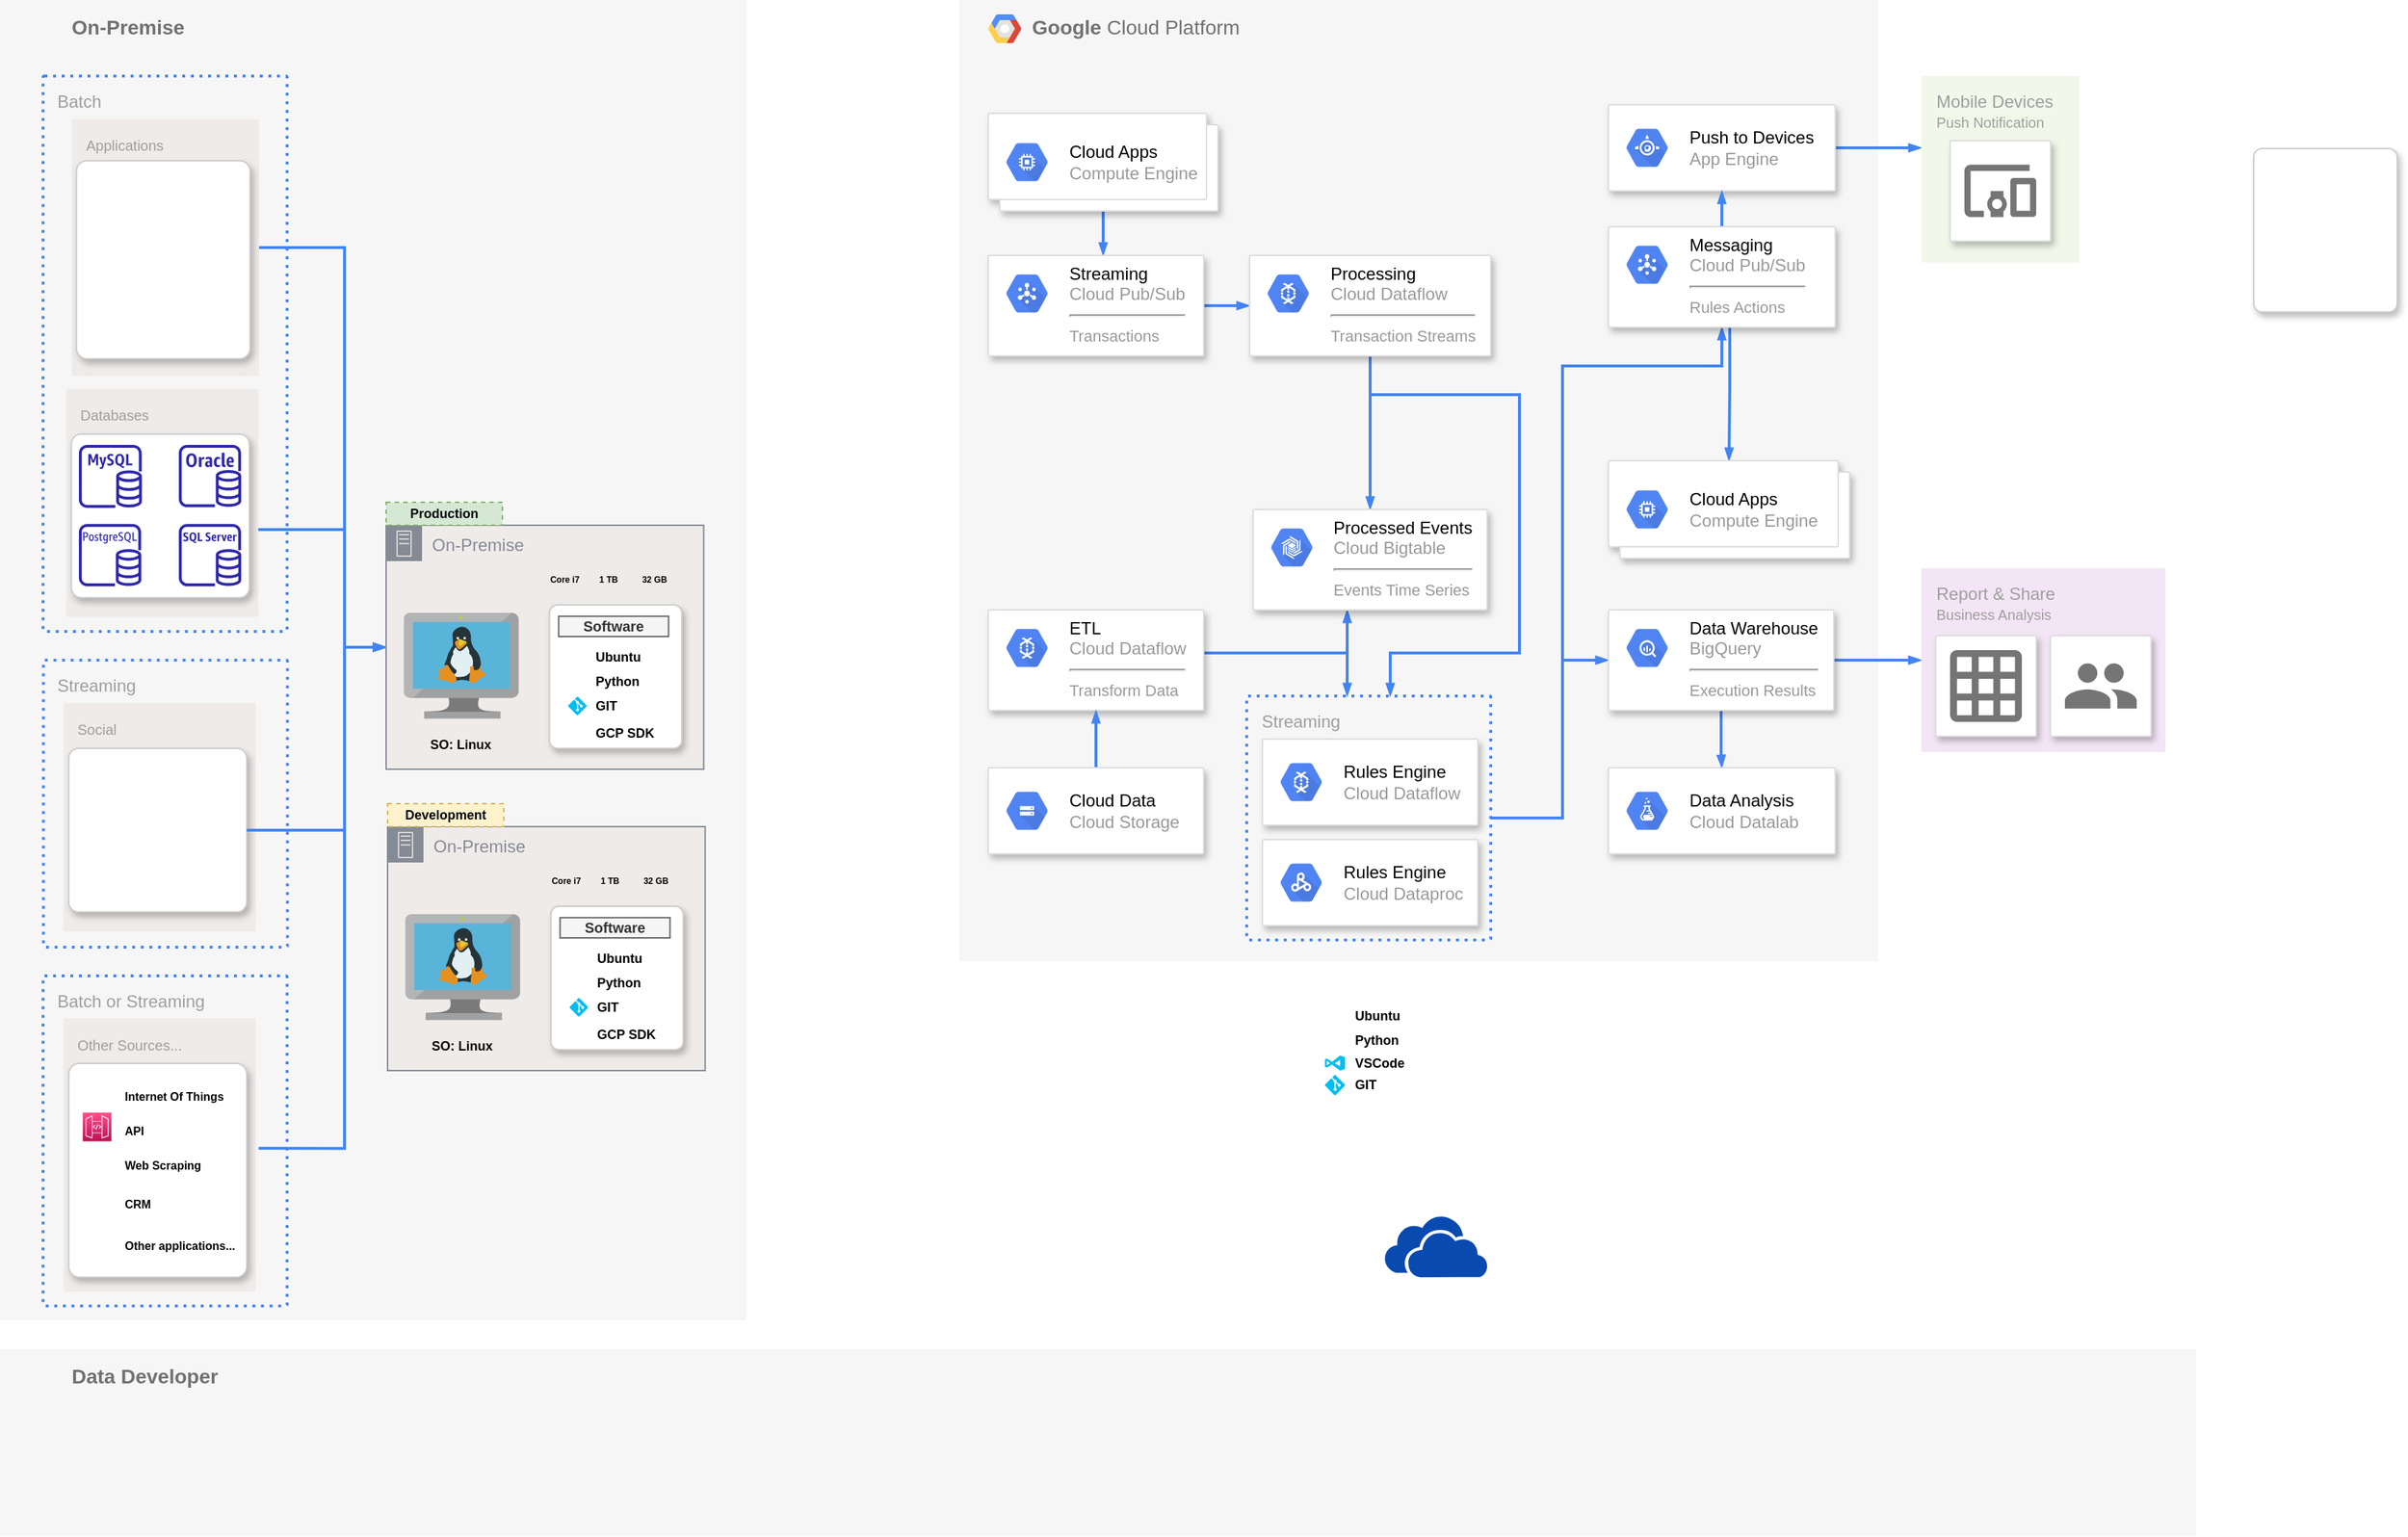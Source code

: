 <mxfile version="21.1.5" type="github">
  <diagram id="d1ab7348-05c3-a1e3-ca4d-12c340fd6b49" name="Page-1">
    <mxGraphModel dx="3206" dy="1557" grid="1" gridSize="10" guides="1" tooltips="1" connect="1" arrows="1" fold="1" page="1" pageScale="1" pageWidth="1169" pageHeight="827" background="none" math="0" shadow="0">
      <root>
        <mxCell id="0" />
        <mxCell id="1" parent="0" />
        <mxCell id="2" value="&lt;b&gt;Google &lt;/b&gt;Cloud Platform" style="fillColor=#F6F6F6;strokeColor=none;shadow=0;gradientColor=none;fontSize=14;align=left;spacing=10;fontColor=#717171;9E9E9E;verticalAlign=top;spacingTop=-4;fontStyle=0;spacingLeft=40;html=1;" parent="1" vertex="1">
          <mxGeometry x="228.5" y="-20" width="640" height="670" as="geometry" />
        </mxCell>
        <mxCell id="3" value="" style="shape=mxgraph.gcp2.google_cloud_platform;fillColor=#F6F6F6;strokeColor=none;shadow=0;gradientColor=none;" parent="2" vertex="1">
          <mxGeometry width="23" height="20" relative="1" as="geometry">
            <mxPoint x="20" y="10" as="offset" />
          </mxGeometry>
        </mxCell>
        <mxCell id="406" style="edgeStyle=orthogonalEdgeStyle;rounded=0;html=1;dashed=0;labelBackgroundColor=none;startArrow=none;startFill=0;startSize=4;endArrow=blockThin;endFill=1;endSize=4;strokeColor=#4284F3;strokeWidth=2;fontSize=12;" parent="1" source="371" target="384" edge="1">
          <mxGeometry relative="1" as="geometry">
            <Array as="points">
              <mxPoint x="648.5" y="550" />
              <mxPoint x="648.5" y="440" />
            </Array>
          </mxGeometry>
        </mxCell>
        <mxCell id="407" style="edgeStyle=orthogonalEdgeStyle;rounded=0;html=1;dashed=0;labelBackgroundColor=none;startArrow=none;startFill=0;startSize=4;endArrow=blockThin;endFill=1;endSize=4;strokeColor=#4284F3;strokeWidth=2;fontSize=12;" parent="1" source="371" target="380" edge="1">
          <mxGeometry relative="1" as="geometry">
            <Array as="points">
              <mxPoint x="648.5" y="550" />
              <mxPoint x="648.5" y="235" />
            </Array>
          </mxGeometry>
        </mxCell>
        <mxCell id="371" value="Streaming" style="rounded=1;absoluteArcSize=1;arcSize=2;html=1;strokeColor=#4284F3;gradientColor=none;shadow=0;dashed=1;fontSize=12;fontColor=#9E9E9E;align=left;verticalAlign=top;spacing=10;spacingTop=-4;fillColor=none;dashPattern=1 2;strokeWidth=2;" parent="1" vertex="1">
          <mxGeometry x="428.5" y="465" width="170" height="170" as="geometry" />
        </mxCell>
        <mxCell id="398" style="edgeStyle=orthogonalEdgeStyle;rounded=0;html=1;dashed=0;labelBackgroundColor=none;startArrow=none;startFill=0;startSize=4;endArrow=blockThin;endFill=1;endSize=4;strokeColor=#4284F3;strokeWidth=2;fontSize=12;" parent="1" source="359" target="361" edge="1">
          <mxGeometry relative="1" as="geometry">
            <Array as="points">
              <mxPoint x="328.5" y="153" />
              <mxPoint x="328.5" y="153" />
            </Array>
          </mxGeometry>
        </mxCell>
        <mxCell id="359" value="" style="shape=mxgraph.gcp2.doubleRect;strokeColor=#dddddd;fillColor=#ffffff;shadow=1;strokeWidth=1;fontSize=12;fontColor=#9E9E9E;align=center;html=1;" parent="1" vertex="1">
          <mxGeometry x="248.5" y="59" width="160" height="68" as="geometry" />
        </mxCell>
        <mxCell id="360" value="&lt;font color=&quot;#000000&quot;&gt;Cloud Apps&lt;/font&gt;&lt;br&gt;Compute Engine" style="dashed=0;connectable=0;html=1;fillColor=#5184F3;strokeColor=none;shape=mxgraph.gcp2.hexIcon;prIcon=compute_engine;part=1;labelPosition=right;verticalLabelPosition=middle;align=left;verticalAlign=middle;spacingLeft=5;fontColor=#999999;fontSize=12;" parent="359" vertex="1">
          <mxGeometry y="0.5" width="44" height="39" relative="1" as="geometry">
            <mxPoint x="5" y="-19.5" as="offset" />
          </mxGeometry>
        </mxCell>
        <mxCell id="399" style="edgeStyle=orthogonalEdgeStyle;rounded=0;html=1;dashed=0;labelBackgroundColor=none;startArrow=none;startFill=0;startSize=4;endArrow=blockThin;endFill=1;endSize=4;strokeColor=#4284F3;strokeWidth=2;fontSize=12;" parent="1" source="361" target="363" edge="1">
          <mxGeometry relative="1" as="geometry" />
        </mxCell>
        <mxCell id="361" value="" style="strokeColor=#dddddd;fillColor=#ffffff;shadow=1;strokeWidth=1;rounded=1;absoluteArcSize=1;arcSize=2;fontSize=12;fontColor=#9E9E9E;align=center;html=1;" parent="1" vertex="1">
          <mxGeometry x="248.5" y="158" width="150" height="70" as="geometry" />
        </mxCell>
        <mxCell id="362" value="&lt;font color=&quot;#000000&quot;&gt;Streaming&lt;/font&gt;&lt;br&gt;Cloud Pub/Sub&lt;hr&gt;&lt;font style=&quot;font-size: 11px&quot;&gt;Transactions&lt;/font&gt;" style="dashed=0;connectable=0;html=1;fillColor=#5184F3;strokeColor=none;shape=mxgraph.gcp2.hexIcon;prIcon=cloud_pubsub;part=1;labelPosition=right;verticalLabelPosition=middle;align=left;verticalAlign=top;spacingLeft=5;fontColor=#999999;fontSize=12;spacingTop=-8;" parent="361" vertex="1">
          <mxGeometry width="44" height="39" relative="1" as="geometry">
            <mxPoint x="5" y="7" as="offset" />
          </mxGeometry>
        </mxCell>
        <mxCell id="400" style="edgeStyle=orthogonalEdgeStyle;rounded=0;html=1;exitX=0.5;exitY=1;dashed=0;labelBackgroundColor=none;startArrow=none;startFill=0;startSize=4;endArrow=blockThin;endFill=1;endSize=4;strokeColor=#4284F3;strokeWidth=2;fontSize=12;entryX=0.5;entryY=0;entryDx=0;entryDy=0;" parent="1" source="363" target="369" edge="1">
          <mxGeometry relative="1" as="geometry">
            <mxPoint x="514.5" y="273" as="targetPoint" />
          </mxGeometry>
        </mxCell>
        <mxCell id="405" style="edgeStyle=orthogonalEdgeStyle;rounded=0;html=1;dashed=0;labelBackgroundColor=none;startArrow=none;startFill=0;startSize=4;endArrow=blockThin;endFill=1;endSize=4;strokeColor=#4284F3;strokeWidth=2;fontSize=12;" parent="1" source="363" target="371" edge="1">
          <mxGeometry relative="1" as="geometry">
            <Array as="points">
              <mxPoint x="618.5" y="255" />
              <mxPoint x="618.5" y="435" />
              <mxPoint x="528.5" y="435" />
            </Array>
          </mxGeometry>
        </mxCell>
        <mxCell id="363" value="" style="strokeColor=#dddddd;fillColor=#ffffff;shadow=1;strokeWidth=1;rounded=1;absoluteArcSize=1;arcSize=2;fontSize=12;fontColor=#9E9E9E;align=center;html=1;" parent="1" vertex="1">
          <mxGeometry x="430.5" y="158" width="168" height="70" as="geometry" />
        </mxCell>
        <mxCell id="364" value="&lt;font color=&quot;#000000&quot;&gt;Processing&lt;/font&gt;&lt;br&gt;Cloud Dataflow&lt;hr&gt;&lt;font style=&quot;font-size: 11px&quot;&gt;Transaction Streams&lt;/font&gt;" style="dashed=0;connectable=0;html=1;fillColor=#5184F3;strokeColor=none;shape=mxgraph.gcp2.hexIcon;prIcon=cloud_dataflow;part=1;labelPosition=right;verticalLabelPosition=middle;align=left;verticalAlign=top;spacingLeft=5;fontColor=#999999;fontSize=12;spacingTop=-8;" parent="363" vertex="1">
          <mxGeometry width="44" height="39" relative="1" as="geometry">
            <mxPoint x="5" y="7" as="offset" />
          </mxGeometry>
        </mxCell>
        <mxCell id="403" style="edgeStyle=orthogonalEdgeStyle;rounded=0;html=1;dashed=0;labelBackgroundColor=none;startArrow=none;startFill=0;startSize=4;endArrow=blockThin;endFill=1;endSize=4;strokeColor=#4284F3;strokeWidth=2;fontSize=12;" parent="1" source="365" target="371" edge="1">
          <mxGeometry relative="1" as="geometry">
            <Array as="points">
              <mxPoint x="498.5" y="435" />
            </Array>
          </mxGeometry>
        </mxCell>
        <mxCell id="404" style="edgeStyle=orthogonalEdgeStyle;rounded=0;html=1;dashed=0;labelBackgroundColor=none;startArrow=none;startFill=0;startSize=4;endArrow=blockThin;endFill=1;endSize=4;strokeColor=#4284F3;strokeWidth=2;fontSize=12;" parent="1" source="365" target="369" edge="1">
          <mxGeometry relative="1" as="geometry">
            <Array as="points">
              <mxPoint x="498.5" y="435" />
            </Array>
          </mxGeometry>
        </mxCell>
        <mxCell id="365" value="" style="strokeColor=#dddddd;fillColor=#ffffff;shadow=1;strokeWidth=1;rounded=1;absoluteArcSize=1;arcSize=2;fontSize=12;fontColor=#9E9E9E;align=center;html=1;" parent="1" vertex="1">
          <mxGeometry x="248.5" y="405" width="150" height="70" as="geometry" />
        </mxCell>
        <mxCell id="366" value="&lt;font color=&quot;#000000&quot;&gt;ETL&lt;/font&gt;&lt;br&gt;Cloud Dataflow&lt;hr&gt;&lt;font style=&quot;font-size: 11px&quot;&gt;Transform Data&lt;/font&gt;" style="dashed=0;connectable=0;html=1;fillColor=#5184F3;strokeColor=none;shape=mxgraph.gcp2.hexIcon;prIcon=cloud_dataflow;part=1;labelPosition=right;verticalLabelPosition=middle;align=left;verticalAlign=top;spacingLeft=5;fontColor=#999999;fontSize=12;spacingTop=-8;" parent="365" vertex="1">
          <mxGeometry width="44" height="39" relative="1" as="geometry">
            <mxPoint x="5" y="7" as="offset" />
          </mxGeometry>
        </mxCell>
        <mxCell id="402" style="edgeStyle=orthogonalEdgeStyle;rounded=0;html=1;exitX=0.5;exitY=0;dashed=0;labelBackgroundColor=none;startArrow=none;startFill=0;startSize=4;endArrow=blockThin;endFill=1;endSize=4;strokeColor=#4284F3;strokeWidth=2;fontSize=12;" parent="1" source="367" target="365" edge="1">
          <mxGeometry relative="1" as="geometry" />
        </mxCell>
        <mxCell id="367" value="" style="strokeColor=#dddddd;fillColor=#ffffff;shadow=1;strokeWidth=1;rounded=1;absoluteArcSize=1;arcSize=2;fontSize=12;fontColor=#9E9E9E;align=center;html=1;" parent="1" vertex="1">
          <mxGeometry x="248.5" y="515" width="150" height="60" as="geometry" />
        </mxCell>
        <mxCell id="368" value="&lt;font color=&quot;#000000&quot;&gt;Cloud Data&lt;/font&gt;&lt;br&gt;Cloud Storage" style="dashed=0;connectable=0;html=1;fillColor=#5184F3;strokeColor=none;shape=mxgraph.gcp2.hexIcon;prIcon=cloud_storage;part=1;labelPosition=right;verticalLabelPosition=middle;align=left;verticalAlign=middle;spacingLeft=5;fontColor=#999999;fontSize=12;" parent="367" vertex="1">
          <mxGeometry y="0.5" width="44" height="39" relative="1" as="geometry">
            <mxPoint x="5" y="-19.5" as="offset" />
          </mxGeometry>
        </mxCell>
        <mxCell id="369" value="" style="strokeColor=#dddddd;fillColor=#ffffff;shadow=1;strokeWidth=1;rounded=1;absoluteArcSize=1;arcSize=2;fontSize=12;fontColor=#9E9E9E;align=center;html=1;" parent="1" vertex="1">
          <mxGeometry x="433" y="335" width="163" height="70" as="geometry" />
        </mxCell>
        <mxCell id="370" value="&lt;font color=&quot;#000000&quot;&gt;Processed Events&lt;/font&gt;&lt;br&gt;Cloud Bigtable&lt;hr&gt;&lt;font style=&quot;font-size: 11px&quot;&gt;Events Time Series&lt;/font&gt;" style="dashed=0;connectable=0;html=1;fillColor=#5184F3;strokeColor=none;shape=mxgraph.gcp2.hexIcon;prIcon=cloud_bigtable;part=1;labelPosition=right;verticalLabelPosition=middle;align=left;verticalAlign=top;spacingLeft=5;fontColor=#999999;fontSize=12;spacingTop=-8;" parent="369" vertex="1">
          <mxGeometry width="44" height="39" relative="1" as="geometry">
            <mxPoint x="5" y="7" as="offset" />
          </mxGeometry>
        </mxCell>
        <mxCell id="372" value="" style="strokeColor=#dddddd;fillColor=#ffffff;shadow=1;strokeWidth=1;rounded=1;absoluteArcSize=1;arcSize=2;fontSize=12;fontColor=#9E9E9E;align=center;html=1;" parent="1" vertex="1">
          <mxGeometry x="439.5" y="495" width="150" height="60" as="geometry" />
        </mxCell>
        <mxCell id="373" value="&lt;font color=&quot;#000000&quot;&gt;Rules Engine&lt;/font&gt;&lt;br&gt;Cloud Dataflow" style="dashed=0;connectable=0;html=1;fillColor=#5184F3;strokeColor=none;shape=mxgraph.gcp2.hexIcon;prIcon=cloud_dataflow;part=1;labelPosition=right;verticalLabelPosition=middle;align=left;verticalAlign=middle;spacingLeft=5;fontColor=#999999;fontSize=12;" parent="372" vertex="1">
          <mxGeometry y="0.5" width="44" height="39" relative="1" as="geometry">
            <mxPoint x="5" y="-19.5" as="offset" />
          </mxGeometry>
        </mxCell>
        <mxCell id="374" value="" style="strokeColor=#dddddd;fillColor=#ffffff;shadow=1;strokeWidth=1;rounded=1;absoluteArcSize=1;arcSize=2;fontSize=12;fontColor=#9E9E9E;align=center;html=1;" parent="1" vertex="1">
          <mxGeometry x="439.5" y="565" width="150" height="60" as="geometry" />
        </mxCell>
        <mxCell id="375" value="&lt;font color=&quot;#000000&quot;&gt;Rules Engine&lt;/font&gt;&lt;br&gt;Cloud Dataproc" style="dashed=0;connectable=0;html=1;fillColor=#5184F3;strokeColor=none;shape=mxgraph.gcp2.hexIcon;prIcon=cloud_dataproc;part=1;labelPosition=right;verticalLabelPosition=middle;align=left;verticalAlign=middle;spacingLeft=5;fontColor=#999999;fontSize=12;" parent="374" vertex="1">
          <mxGeometry y="0.5" width="44" height="39" relative="1" as="geometry">
            <mxPoint x="5" y="-19.5" as="offset" />
          </mxGeometry>
        </mxCell>
        <mxCell id="408" style="edgeStyle=orthogonalEdgeStyle;rounded=0;html=1;dashed=0;labelBackgroundColor=none;startArrow=none;startFill=0;startSize=4;endArrow=blockThin;endFill=1;endSize=4;strokeColor=#4284F3;strokeWidth=2;fontSize=12;" parent="1" source="376" target="388" edge="1">
          <mxGeometry relative="1" as="geometry">
            <Array as="points">
              <mxPoint x="888.5" y="83" />
              <mxPoint x="888.5" y="83" />
            </Array>
          </mxGeometry>
        </mxCell>
        <mxCell id="376" value="" style="strokeColor=#dddddd;fillColor=#ffffff;shadow=1;strokeWidth=1;rounded=1;absoluteArcSize=1;arcSize=2;fontSize=12;fontColor=#9E9E9E;align=center;html=1;" parent="1" vertex="1">
          <mxGeometry x="680.5" y="53" width="158" height="60" as="geometry" />
        </mxCell>
        <mxCell id="377" value="&lt;font color=&quot;#000000&quot;&gt;Push to Devices&lt;/font&gt;&lt;br&gt;App Engine" style="dashed=0;connectable=0;html=1;fillColor=#5184F3;strokeColor=none;shape=mxgraph.gcp2.hexIcon;prIcon=app_engine;part=1;labelPosition=right;verticalLabelPosition=middle;align=left;verticalAlign=middle;spacingLeft=5;fontColor=#999999;fontSize=12;" parent="376" vertex="1">
          <mxGeometry y="0.5" width="44" height="39" relative="1" as="geometry">
            <mxPoint x="5" y="-19.5" as="offset" />
          </mxGeometry>
        </mxCell>
        <mxCell id="409" style="edgeStyle=orthogonalEdgeStyle;rounded=0;html=1;dashed=0;labelBackgroundColor=none;startArrow=none;startFill=0;startSize=4;endArrow=blockThin;endFill=1;endSize=4;strokeColor=#4284F3;strokeWidth=2;fontSize=12;" parent="1" source="380" target="376" edge="1">
          <mxGeometry relative="1" as="geometry" />
        </mxCell>
        <mxCell id="410" style="edgeStyle=orthogonalEdgeStyle;rounded=0;html=1;dashed=0;labelBackgroundColor=none;startArrow=none;startFill=0;startSize=4;endArrow=blockThin;endFill=1;endSize=4;strokeColor=#4284F3;strokeWidth=2;fontSize=12;entryX=0.5;entryY=0;entryDx=0;entryDy=0;" parent="1" source="380" target="382" edge="1">
          <mxGeometry relative="1" as="geometry">
            <Array as="points">
              <mxPoint x="765" y="250" />
              <mxPoint x="765" y="250" />
            </Array>
            <mxPoint x="759.486" y="239" as="targetPoint" />
          </mxGeometry>
        </mxCell>
        <mxCell id="380" value="" style="strokeColor=#dddddd;fillColor=#ffffff;shadow=1;strokeWidth=1;rounded=1;absoluteArcSize=1;arcSize=2;fontSize=12;fontColor=#9E9E9E;align=center;html=1;" parent="1" vertex="1">
          <mxGeometry x="680.5" y="138" width="158" height="70" as="geometry" />
        </mxCell>
        <mxCell id="381" value="&lt;font color=&quot;#000000&quot;&gt;Messaging&lt;/font&gt;&lt;br&gt;Cloud Pub/Sub&lt;hr&gt;&lt;font style=&quot;font-size: 11px&quot;&gt;Rules Actions&lt;/font&gt;" style="dashed=0;connectable=0;html=1;fillColor=#5184F3;strokeColor=none;shape=mxgraph.gcp2.hexIcon;prIcon=cloud_pubsub;part=1;labelPosition=right;verticalLabelPosition=middle;align=left;verticalAlign=top;spacingLeft=5;fontColor=#999999;fontSize=12;spacingTop=-8;" parent="380" vertex="1">
          <mxGeometry width="44" height="39" relative="1" as="geometry">
            <mxPoint x="5" y="7" as="offset" />
          </mxGeometry>
        </mxCell>
        <mxCell id="382" value="" style="shape=mxgraph.gcp2.doubleRect;strokeColor=#dddddd;fillColor=#ffffff;shadow=1;strokeWidth=1;fontSize=12;fontColor=#9E9E9E;align=center;html=1;" parent="1" vertex="1">
          <mxGeometry x="680.5" y="301" width="168" height="68" as="geometry" />
        </mxCell>
        <mxCell id="383" value="&lt;font color=&quot;#000000&quot;&gt;Cloud Apps&lt;/font&gt;&lt;br&gt;Compute Engine" style="dashed=0;connectable=0;html=1;fillColor=#5184F3;strokeColor=none;shape=mxgraph.gcp2.hexIcon;prIcon=compute_engine;part=1;labelPosition=right;verticalLabelPosition=middle;align=left;verticalAlign=middle;spacingLeft=5;fontColor=#999999;fontSize=12;" parent="382" vertex="1">
          <mxGeometry y="0.5" width="44" height="39" relative="1" as="geometry">
            <mxPoint x="5" y="-19.5" as="offset" />
          </mxGeometry>
        </mxCell>
        <mxCell id="411" style="edgeStyle=orthogonalEdgeStyle;rounded=0;html=1;dashed=0;labelBackgroundColor=none;startArrow=none;startFill=0;startSize=4;endArrow=blockThin;endFill=1;endSize=4;strokeColor=#4284F3;strokeWidth=2;fontSize=12;" parent="1" source="384" target="391" edge="1">
          <mxGeometry relative="1" as="geometry" />
        </mxCell>
        <mxCell id="412" style="edgeStyle=orthogonalEdgeStyle;rounded=0;html=1;dashed=0;labelBackgroundColor=none;startArrow=none;startFill=0;startSize=4;endArrow=blockThin;endFill=1;endSize=4;strokeColor=#4284F3;strokeWidth=2;fontSize=12;" parent="1" source="384" target="386" edge="1">
          <mxGeometry relative="1" as="geometry">
            <Array as="points">
              <mxPoint x="759.5" y="505" />
              <mxPoint x="759.5" y="505" />
            </Array>
          </mxGeometry>
        </mxCell>
        <mxCell id="384" value="" style="strokeColor=#dddddd;fillColor=#ffffff;shadow=1;strokeWidth=1;rounded=1;absoluteArcSize=1;arcSize=2;fontSize=12;fontColor=#9E9E9E;align=center;html=1;" parent="1" vertex="1">
          <mxGeometry x="680.5" y="405" width="157" height="70" as="geometry" />
        </mxCell>
        <mxCell id="385" value="&lt;font color=&quot;#000000&quot;&gt;Data Warehouse&lt;/font&gt;&lt;br&gt;BigQuery&lt;hr&gt;&lt;font style=&quot;font-size: 11px&quot;&gt;Execution Results&lt;/font&gt;" style="dashed=0;connectable=0;html=1;fillColor=#5184F3;strokeColor=none;shape=mxgraph.gcp2.hexIcon;prIcon=bigquery;part=1;labelPosition=right;verticalLabelPosition=middle;align=left;verticalAlign=top;spacingLeft=5;fontColor=#999999;fontSize=12;spacingTop=-8;" parent="384" vertex="1">
          <mxGeometry width="44" height="39" relative="1" as="geometry">
            <mxPoint x="5" y="7" as="offset" />
          </mxGeometry>
        </mxCell>
        <mxCell id="386" value="" style="strokeColor=#dddddd;fillColor=#ffffff;shadow=1;strokeWidth=1;rounded=1;absoluteArcSize=1;arcSize=2;fontSize=12;fontColor=#9E9E9E;align=center;html=1;" parent="1" vertex="1">
          <mxGeometry x="680.5" y="515" width="158" height="60" as="geometry" />
        </mxCell>
        <mxCell id="387" value="&lt;font color=&quot;#000000&quot;&gt;Data Analysis&lt;/font&gt;&lt;br&gt;Cloud Datalab" style="dashed=0;connectable=0;html=1;fillColor=#5184F3;strokeColor=none;shape=mxgraph.gcp2.hexIcon;prIcon=cloud_datalab;part=1;labelPosition=right;verticalLabelPosition=middle;align=left;verticalAlign=middle;spacingLeft=5;fontColor=#999999;fontSize=12;" parent="386" vertex="1">
          <mxGeometry y="0.5" width="44" height="39" relative="1" as="geometry">
            <mxPoint x="5" y="-19.5" as="offset" />
          </mxGeometry>
        </mxCell>
        <mxCell id="388" value="Mobile Devices&lt;br&gt;&lt;font style=&quot;font-size: 10px&quot;&gt;Push Notification&lt;/font&gt;&lt;br&gt;" style="rounded=1;absoluteArcSize=1;arcSize=2;html=1;strokeColor=none;gradientColor=none;shadow=0;dashed=0;fontSize=12;fontColor=#9E9E9E;align=left;verticalAlign=top;spacing=10;spacingTop=-4;fillColor=#F1F8E9;" parent="1" vertex="1">
          <mxGeometry x="898.5" y="33" width="110" height="130" as="geometry" />
        </mxCell>
        <mxCell id="389" value="" style="strokeColor=#dddddd;fillColor=#ffffff;shadow=1;strokeWidth=1;rounded=1;absoluteArcSize=1;arcSize=2;labelPosition=center;verticalLabelPosition=middle;align=center;verticalAlign=bottom;spacingLeft=0;fontColor=#999999;fontSize=12;whiteSpace=wrap;spacingBottom=2;html=1;" parent="1" vertex="1">
          <mxGeometry x="918.5" y="78" width="70" height="70" as="geometry" />
        </mxCell>
        <mxCell id="390" value="" style="dashed=0;connectable=0;html=1;fillColor=#757575;strokeColor=none;shape=mxgraph.gcp2.mobile_devices;part=1;" parent="389" vertex="1">
          <mxGeometry x="0.5" width="50" height="36.5" relative="1" as="geometry">
            <mxPoint x="-25" y="16.75" as="offset" />
          </mxGeometry>
        </mxCell>
        <mxCell id="391" value="Report &amp;amp; Share&lt;br&gt;&lt;font style=&quot;font-size: 10px&quot;&gt;Business Analysis&lt;/font&gt;&lt;br&gt;" style="rounded=1;absoluteArcSize=1;arcSize=2;html=1;strokeColor=none;gradientColor=none;shadow=0;dashed=0;fontSize=12;fontColor=#9E9E9E;align=left;verticalAlign=top;spacing=10;spacingTop=-4;fillColor=#F3E5F5;" parent="1" vertex="1">
          <mxGeometry x="898.5" y="376" width="170" height="128" as="geometry" />
        </mxCell>
        <mxCell id="392" value="" style="strokeColor=#dddddd;fillColor=#ffffff;shadow=1;strokeWidth=1;rounded=1;absoluteArcSize=1;arcSize=2;labelPosition=center;verticalLabelPosition=middle;align=center;verticalAlign=bottom;spacingLeft=0;fontColor=#999999;fontSize=12;whiteSpace=wrap;spacingBottom=2;html=1;" parent="1" vertex="1">
          <mxGeometry x="908.5" y="423" width="70" height="70" as="geometry" />
        </mxCell>
        <mxCell id="393" value="" style="dashed=0;connectable=0;html=1;fillColor=#757575;strokeColor=none;shape=mxgraph.gcp2.report;part=1;" parent="392" vertex="1">
          <mxGeometry x="0.5" width="50" height="50" relative="1" as="geometry">
            <mxPoint x="-25" y="10" as="offset" />
          </mxGeometry>
        </mxCell>
        <mxCell id="394" value="" style="strokeColor=#dddddd;fillColor=#ffffff;shadow=1;strokeWidth=1;rounded=1;absoluteArcSize=1;arcSize=2;labelPosition=center;verticalLabelPosition=middle;align=center;verticalAlign=bottom;spacingLeft=0;fontColor=#999999;fontSize=12;whiteSpace=wrap;spacingBottom=2;html=1;" parent="1" vertex="1">
          <mxGeometry x="988.5" y="423" width="70" height="70" as="geometry" />
        </mxCell>
        <mxCell id="395" value="" style="dashed=0;connectable=0;html=1;fillColor=#757575;strokeColor=none;shape=mxgraph.gcp2.users;part=1;" parent="394" vertex="1">
          <mxGeometry x="0.5" width="50" height="31.5" relative="1" as="geometry">
            <mxPoint x="-25" y="19.25" as="offset" />
          </mxGeometry>
        </mxCell>
        <mxCell id="i_Fcsn6_QUgu9OQFPRpI-437" value="" style="dashed=0;outlineConnect=0;html=1;align=center;labelPosition=center;verticalLabelPosition=bottom;verticalAlign=top;shape=mxgraph.weblogos.onedrive;fillColor=#094AB1;strokeColor=none" vertex="1" parent="1">
          <mxGeometry x="524.8" y="826.8" width="71.2" height="43.2" as="geometry" />
        </mxCell>
        <mxCell id="i_Fcsn6_QUgu9OQFPRpI-456" value="" style="whiteSpace=wrap;html=1;rounded=1;arcSize=6;shadow=1;glass=0;strokeColor=#CCCCCC;" vertex="1" parent="1">
          <mxGeometry x="1130" y="83.5" width="100" height="114" as="geometry" />
        </mxCell>
        <mxCell id="i_Fcsn6_QUgu9OQFPRpI-488" value="" style="group" vertex="1" connectable="0" parent="1">
          <mxGeometry x="481.88" y="680.12" width="78.12" height="63" as="geometry" />
        </mxCell>
        <mxCell id="i_Fcsn6_QUgu9OQFPRpI-484" value="" style="group" vertex="1" connectable="0" parent="i_Fcsn6_QUgu9OQFPRpI-488">
          <mxGeometry x="1.12" y="48.88" width="77" height="14.12" as="geometry" />
        </mxCell>
        <mxCell id="i_Fcsn6_QUgu9OQFPRpI-468" value="" style="verticalLabelPosition=bottom;html=1;verticalAlign=top;align=center;strokeColor=none;fillColor=#00BEF2;shape=mxgraph.azure.git_repository;aspect=fixed;" vertex="1" parent="i_Fcsn6_QUgu9OQFPRpI-484">
          <mxGeometry y="0.12" width="14" height="14" as="geometry" />
        </mxCell>
        <mxCell id="i_Fcsn6_QUgu9OQFPRpI-469" value="&lt;div style=&quot;font-size: 9px;&quot;&gt;GIT&lt;/div&gt;" style="text;strokeColor=none;align=left;fillColor=none;html=1;verticalAlign=middle;whiteSpace=wrap;rounded=0;fontStyle=1;fontSize=9;" vertex="1" parent="i_Fcsn6_QUgu9OQFPRpI-484">
          <mxGeometry x="19" width="58" height="14.12" as="geometry" />
        </mxCell>
        <mxCell id="i_Fcsn6_QUgu9OQFPRpI-485" value="" style="group" vertex="1" connectable="0" parent="i_Fcsn6_QUgu9OQFPRpI-488">
          <mxGeometry x="1.12" y="33.57" width="77" height="14.12" as="geometry" />
        </mxCell>
        <mxCell id="i_Fcsn6_QUgu9OQFPRpI-463" value="" style="verticalLabelPosition=bottom;html=1;verticalAlign=top;align=center;strokeColor=none;fillColor=#00BEF2;shape=mxgraph.azure.visual_studio_online;aspect=fixed;" vertex="1" parent="i_Fcsn6_QUgu9OQFPRpI-485">
          <mxGeometry y="1.82" width="14" height="10.49" as="geometry" />
        </mxCell>
        <mxCell id="i_Fcsn6_QUgu9OQFPRpI-464" value="&lt;div style=&quot;font-size: 9px;&quot;&gt;VSCode&lt;/div&gt;" style="text;strokeColor=none;align=left;fillColor=none;html=1;verticalAlign=middle;whiteSpace=wrap;rounded=0;fontStyle=1;fontSize=9;" vertex="1" parent="i_Fcsn6_QUgu9OQFPRpI-485">
          <mxGeometry x="19" width="58" height="14.12" as="geometry" />
        </mxCell>
        <mxCell id="i_Fcsn6_QUgu9OQFPRpI-486" value="" style="group" vertex="1" connectable="0" parent="i_Fcsn6_QUgu9OQFPRpI-488">
          <mxGeometry x="1.12" y="17.82" width="77" height="15.33" as="geometry" />
        </mxCell>
        <mxCell id="i_Fcsn6_QUgu9OQFPRpI-471" value="" style="shape=image;imageAspect=0;aspect=fixed;verticalLabelPosition=bottom;verticalAlign=top;image=https://upload.wikimedia.org/wikipedia/commons/thumb/c/c3/Python-logo-notext.svg/1869px-Python-logo-notext.svg.png;" vertex="1" parent="i_Fcsn6_QUgu9OQFPRpI-486">
          <mxGeometry width="14" height="15.33" as="geometry" />
        </mxCell>
        <mxCell id="i_Fcsn6_QUgu9OQFPRpI-473" value="&lt;div style=&quot;font-size: 9px;&quot;&gt;Python&lt;/div&gt;" style="text;strokeColor=none;align=left;fillColor=none;html=1;verticalAlign=middle;whiteSpace=wrap;rounded=0;fontStyle=1;fontSize=9;" vertex="1" parent="i_Fcsn6_QUgu9OQFPRpI-486">
          <mxGeometry x="19" y="1.137e-13" width="58" height="14.12" as="geometry" />
        </mxCell>
        <mxCell id="i_Fcsn6_QUgu9OQFPRpI-487" value="" style="group" vertex="1" connectable="0" parent="i_Fcsn6_QUgu9OQFPRpI-488">
          <mxGeometry width="78.12" height="15" as="geometry" />
        </mxCell>
        <mxCell id="i_Fcsn6_QUgu9OQFPRpI-475" value="" style="shape=image;html=1;verticalAlign=top;verticalLabelPosition=bottom;labelBackgroundColor=#ffffff;imageAspect=0;aspect=fixed;image=https://cdn1.iconfinder.com/data/icons/operating-system-flat-1/30/ubuntu-128.png" vertex="1" parent="i_Fcsn6_QUgu9OQFPRpI-487">
          <mxGeometry width="15" height="15" as="geometry" />
        </mxCell>
        <mxCell id="i_Fcsn6_QUgu9OQFPRpI-476" value="&lt;div style=&quot;font-size: 9px;&quot;&gt;Ubuntu&lt;/div&gt;" style="text;strokeColor=none;align=left;fillColor=none;html=1;verticalAlign=middle;whiteSpace=wrap;rounded=0;fontStyle=1;fontSize=9;" vertex="1" parent="i_Fcsn6_QUgu9OQFPRpI-487">
          <mxGeometry x="20.12" y="0.88" width="58" height="14.12" as="geometry" />
        </mxCell>
        <mxCell id="i_Fcsn6_QUgu9OQFPRpI-491" value="&lt;b&gt;On-Premise&lt;/b&gt;" style="fillColor=#F6F6F6;strokeColor=none;shadow=0;gradientColor=none;fontSize=14;align=left;spacing=10;fontColor=#717171;9E9E9E;verticalAlign=top;spacingTop=-4;fontStyle=0;spacingLeft=40;html=1;" vertex="1" parent="1">
          <mxGeometry x="-440" y="-20" width="520" height="920" as="geometry" />
        </mxCell>
        <mxCell id="341" value="Batch" style="rounded=1;absoluteArcSize=1;arcSize=2;html=1;strokeColor=#4284F3;gradientColor=none;shadow=0;dashed=1;fontSize=12;fontColor=#9E9E9E;align=left;verticalAlign=top;spacing=10;spacingTop=-4;fillColor=none;dashPattern=1 2;strokeWidth=2;" parent="1" vertex="1">
          <mxGeometry x="-410" y="33" width="170" height="387" as="geometry" />
        </mxCell>
        <mxCell id="i_Fcsn6_QUgu9OQFPRpI-489" value="" style="group" vertex="1" connectable="0" parent="1">
          <mxGeometry x="-390" y="63" width="130.5" height="179" as="geometry" />
        </mxCell>
        <mxCell id="340" value="&lt;font style=&quot;font-size: 10px&quot;&gt;Applications&lt;/font&gt;" style="rounded=1;absoluteArcSize=1;arcSize=2;html=1;strokeColor=none;gradientColor=none;shadow=0;dashed=0;fontSize=12;fontColor=#9E9E9E;align=left;verticalAlign=top;spacing=10;spacingTop=-4;fillColor=#EFEBE9;" parent="i_Fcsn6_QUgu9OQFPRpI-489" vertex="1">
          <mxGeometry width="130.5" height="179" as="geometry" />
        </mxCell>
        <mxCell id="i_Fcsn6_QUgu9OQFPRpI-455" value="" style="group;aspect=fixed;" vertex="1" connectable="0" parent="i_Fcsn6_QUgu9OQFPRpI-489">
          <mxGeometry x="3.25" y="29" width="121" height="137.94" as="geometry" />
        </mxCell>
        <mxCell id="i_Fcsn6_QUgu9OQFPRpI-453" value="" style="whiteSpace=wrap;html=1;rounded=1;arcSize=6;shadow=1;glass=0;strokeColor=#CCCCCC;" vertex="1" parent="i_Fcsn6_QUgu9OQFPRpI-455">
          <mxGeometry width="121.0" height="137.94" as="geometry" />
        </mxCell>
        <mxCell id="i_Fcsn6_QUgu9OQFPRpI-452" value="" style="group" vertex="1" connectable="0" parent="i_Fcsn6_QUgu9OQFPRpI-455">
          <mxGeometry x="10.285" y="8.47" width="105.863" height="121.0" as="geometry" />
        </mxCell>
        <mxCell id="i_Fcsn6_QUgu9OQFPRpI-441" value="" style="group" vertex="1" connectable="0" parent="i_Fcsn6_QUgu9OQFPRpI-452">
          <mxGeometry width="103.873" height="67.425" as="geometry" />
        </mxCell>
        <mxCell id="i_Fcsn6_QUgu9OQFPRpI-422" value="" style="shape=image;html=1;verticalAlign=top;verticalLabelPosition=bottom;labelBackgroundColor=#ffffff;imageAspect=0;aspect=fixed;image=https://cdn1.iconfinder.com/data/icons/bootstrap-vol-3/16/filetype-xml-128.png" vertex="1" parent="i_Fcsn6_QUgu9OQFPRpI-441">
          <mxGeometry y="1.822" width="29.156" height="29.156" as="geometry" />
        </mxCell>
        <mxCell id="i_Fcsn6_QUgu9OQFPRpI-424" value="" style="shape=image;html=1;verticalAlign=top;verticalLabelPosition=bottom;labelBackgroundColor=#ffffff;imageAspect=0;aspect=fixed;image=https://cdn1.iconfinder.com/data/icons/bootstrap-vol-3/16/filetype-txt-128.png" vertex="1" parent="i_Fcsn6_QUgu9OQFPRpI-441">
          <mxGeometry x="72.893" width="30.978" height="30.978" as="geometry" />
        </mxCell>
        <mxCell id="i_Fcsn6_QUgu9OQFPRpI-425" value="" style="shape=image;html=1;verticalAlign=top;verticalLabelPosition=bottom;labelBackgroundColor=#ffffff;imageAspect=0;aspect=fixed;image=https://cdn1.iconfinder.com/data/icons/bootstrap-vol-3/16/filetype-json-128.png" vertex="1" parent="i_Fcsn6_QUgu9OQFPRpI-441">
          <mxGeometry x="0.364" y="37.539" width="29.156" height="29.156" as="geometry" />
        </mxCell>
        <mxCell id="i_Fcsn6_QUgu9OQFPRpI-432" value="" style="shape=image;html=1;verticalAlign=top;verticalLabelPosition=bottom;labelBackgroundColor=#ffffff;imageAspect=0;aspect=fixed;image=https://cdn1.iconfinder.com/data/icons/bootstrap-vol-3/16/filetype-yml-128.png" vertex="1" parent="i_Fcsn6_QUgu9OQFPRpI-441">
          <mxGeometry x="36.447" y="37.539" width="29.885" height="29.885" as="geometry" />
        </mxCell>
        <mxCell id="i_Fcsn6_QUgu9OQFPRpI-433" value="" style="shape=image;html=1;verticalAlign=top;verticalLabelPosition=bottom;labelBackgroundColor=#ffffff;imageAspect=0;aspect=fixed;image=https://cdn1.iconfinder.com/data/icons/bootstrap-vol-3/16/filetype-pdf-128.png" vertex="1" parent="i_Fcsn6_QUgu9OQFPRpI-441">
          <mxGeometry x="72.893" y="37.539" width="29.885" height="29.885" as="geometry" />
        </mxCell>
        <mxCell id="i_Fcsn6_QUgu9OQFPRpI-440" value="" style="shape=image;html=1;verticalAlign=top;verticalLabelPosition=bottom;labelBackgroundColor=#ffffff;imageAspect=0;aspect=fixed;image=https://cdn1.iconfinder.com/data/icons/bootstrap-vol-3/16/filetype-csv-128.png" vertex="1" parent="i_Fcsn6_QUgu9OQFPRpI-441">
          <mxGeometry x="36.447" y="1.458" width="29.52" height="29.52" as="geometry" />
        </mxCell>
        <mxCell id="i_Fcsn6_QUgu9OQFPRpI-447" value="" style="shape=image;imageAspect=0;aspect=fixed;verticalLabelPosition=bottom;verticalAlign=top;image=https://www.pngkey.com/png/full/917-9178816_download-icons-microsoft-office-svg-eps-png-psd.png;" vertex="1" parent="i_Fcsn6_QUgu9OQFPRpI-452">
          <mxGeometry y="75.807" width="105.858" height="45.192" as="geometry" />
        </mxCell>
        <mxCell id="i_Fcsn6_QUgu9OQFPRpI-493" value="" style="shape=image;imageAspect=0;aspect=fixed;verticalLabelPosition=bottom;verticalAlign=top;image=https://cdn0.iconfinder.com/data/icons/cloud-services-color/57/1_color-512.png;" vertex="1" parent="1">
          <mxGeometry x="-423.406" y="-17" width="27.656" height="27.656" as="geometry" />
        </mxCell>
        <mxCell id="397" style="edgeStyle=orthogonalEdgeStyle;rounded=0;html=1;dashed=0;labelBackgroundColor=none;startArrow=none;startFill=0;startSize=4;endArrow=blockThin;endFill=1;endSize=4;strokeColor=#4284F3;strokeWidth=2;fontSize=12;" parent="1" source="340" target="i_Fcsn6_QUgu9OQFPRpI-458" edge="1">
          <mxGeometry relative="1" as="geometry">
            <Array as="points">
              <mxPoint x="-200" y="153" />
              <mxPoint x="-200" y="431" />
            </Array>
          </mxGeometry>
        </mxCell>
        <mxCell id="401" style="edgeStyle=orthogonalEdgeStyle;rounded=0;html=1;dashed=0;labelBackgroundColor=none;startArrow=none;startFill=0;startSize=4;endArrow=blockThin;endFill=1;endSize=4;strokeColor=#4284F3;strokeWidth=2;fontSize=12;" parent="1" source="356" target="i_Fcsn6_QUgu9OQFPRpI-458" edge="1">
          <mxGeometry relative="1" as="geometry">
            <Array as="points">
              <mxPoint x="-200" y="349" />
              <mxPoint x="-200" y="431" />
            </Array>
            <mxPoint x="-200.312" y="345" as="targetPoint" />
          </mxGeometry>
        </mxCell>
        <mxCell id="i_Fcsn6_QUgu9OQFPRpI-534" value="" style="group" vertex="1" connectable="0" parent="1">
          <mxGeometry x="-393.91" y="251" width="133.91" height="170.5" as="geometry" />
        </mxCell>
        <mxCell id="356" value="&lt;font style=&quot;font-size: 10px&quot;&gt;Databases&lt;/font&gt;" style="rounded=1;absoluteArcSize=1;arcSize=2;html=1;strokeColor=none;gradientColor=none;shadow=0;dashed=0;fontSize=12;fontColor=#9E9E9E;align=left;verticalAlign=top;spacing=10;spacingTop=-4;fillColor=#EFEBE9;" parent="i_Fcsn6_QUgu9OQFPRpI-534" vertex="1">
          <mxGeometry width="133.91" height="159" as="geometry" />
        </mxCell>
        <mxCell id="i_Fcsn6_QUgu9OQFPRpI-457" value="" style="group" vertex="1" connectable="0" parent="i_Fcsn6_QUgu9OQFPRpI-534">
          <mxGeometry x="15.648" y="56.5" width="110" height="114" as="geometry" />
        </mxCell>
        <mxCell id="i_Fcsn6_QUgu9OQFPRpI-454" value="" style="whiteSpace=wrap;html=1;rounded=1;arcSize=6;shadow=1;glass=0;strokeColor=#CCCCCC;" vertex="1" parent="i_Fcsn6_QUgu9OQFPRpI-457">
          <mxGeometry x="-12" y="-25" width="124" height="114" as="geometry" />
        </mxCell>
        <mxCell id="i_Fcsn6_QUgu9OQFPRpI-451" value="" style="group;aspect=fixed;" vertex="1" connectable="0" parent="i_Fcsn6_QUgu9OQFPRpI-457">
          <mxGeometry x="-6.787" y="-17.5" width="118" height="102.31" as="geometry" />
        </mxCell>
        <mxCell id="i_Fcsn6_QUgu9OQFPRpI-436" value="" style="sketch=0;outlineConnect=0;fontColor=#232F3E;gradientColor=none;fillColor=#2E27AD;strokeColor=none;dashed=0;verticalLabelPosition=bottom;verticalAlign=top;align=center;html=1;fontSize=12;fontStyle=0;aspect=fixed;pointerEvents=1;shape=mxgraph.aws4.rds_mysql_instance;" vertex="1" parent="i_Fcsn6_QUgu9OQFPRpI-451">
          <mxGeometry width="43.882" height="43.882" as="geometry" />
        </mxCell>
        <mxCell id="i_Fcsn6_QUgu9OQFPRpI-448" value="" style="sketch=0;outlineConnect=0;fontColor=#232F3E;gradientColor=none;fillColor=#2E27AD;strokeColor=none;dashed=0;verticalLabelPosition=bottom;verticalAlign=top;align=center;html=1;fontSize=12;fontStyle=0;aspect=fixed;pointerEvents=1;shape=mxgraph.aws4.rds_oracle_instance;" vertex="1" parent="i_Fcsn6_QUgu9OQFPRpI-451">
          <mxGeometry x="69.639" width="43.447" height="43.447" as="geometry" />
        </mxCell>
        <mxCell id="i_Fcsn6_QUgu9OQFPRpI-449" value="" style="sketch=0;outlineConnect=0;fontColor=#232F3E;gradientColor=none;fillColor=#2E27AD;strokeColor=none;dashed=0;verticalLabelPosition=bottom;verticalAlign=top;align=center;html=1;fontSize=12;fontStyle=0;aspect=fixed;pointerEvents=1;shape=mxgraph.aws4.rds_postgresql_instance;" vertex="1" parent="i_Fcsn6_QUgu9OQFPRpI-451">
          <mxGeometry y="55.09" width="43.447" height="43.447" as="geometry" />
        </mxCell>
        <mxCell id="i_Fcsn6_QUgu9OQFPRpI-450" value="" style="sketch=0;outlineConnect=0;fontColor=#232F3E;gradientColor=none;fillColor=#2E27AD;strokeColor=none;dashed=0;verticalLabelPosition=bottom;verticalAlign=top;align=center;html=1;fontSize=12;fontStyle=0;aspect=fixed;pointerEvents=1;shape=mxgraph.aws4.rds_sql_server_instance;" vertex="1" parent="i_Fcsn6_QUgu9OQFPRpI-451">
          <mxGeometry x="69.639" y="55.09" width="43.447" height="43.447" as="geometry" />
        </mxCell>
        <mxCell id="i_Fcsn6_QUgu9OQFPRpI-544" value="Streaming" style="rounded=1;absoluteArcSize=1;arcSize=2;html=1;strokeColor=#4284F3;gradientColor=none;shadow=0;dashed=1;fontSize=12;fontColor=#9E9E9E;align=left;verticalAlign=top;spacing=10;spacingTop=-4;fillColor=none;dashPattern=1 2;strokeWidth=2;" vertex="1" parent="1">
          <mxGeometry x="-409.75" y="440" width="170" height="200" as="geometry" />
        </mxCell>
        <mxCell id="i_Fcsn6_QUgu9OQFPRpI-535" value="" style="group" vertex="1" connectable="0" parent="1">
          <mxGeometry x="-395.75" y="470" width="133.91" height="170.5" as="geometry" />
        </mxCell>
        <mxCell id="i_Fcsn6_QUgu9OQFPRpI-536" value="&lt;font style=&quot;font-size: 10px&quot;&gt;Social&lt;/font&gt;" style="rounded=1;absoluteArcSize=1;arcSize=2;html=1;strokeColor=none;gradientColor=none;shadow=0;dashed=0;fontSize=12;fontColor=#9E9E9E;align=left;verticalAlign=top;spacing=10;spacingTop=-4;fillColor=#EFEBE9;" vertex="1" parent="i_Fcsn6_QUgu9OQFPRpI-535">
          <mxGeometry width="133.91" height="159" as="geometry" />
        </mxCell>
        <mxCell id="i_Fcsn6_QUgu9OQFPRpI-538" value="" style="whiteSpace=wrap;html=1;rounded=1;arcSize=6;shadow=1;glass=0;strokeColor=#CCCCCC;" vertex="1" parent="i_Fcsn6_QUgu9OQFPRpI-535">
          <mxGeometry x="3.648" y="31.5" width="124" height="114" as="geometry" />
        </mxCell>
        <mxCell id="i_Fcsn6_QUgu9OQFPRpI-546" value="" style="group;aspect=fixed;" vertex="1" connectable="0" parent="i_Fcsn6_QUgu9OQFPRpI-535">
          <mxGeometry x="7.75" y="52" width="116" height="76.42" as="geometry" />
        </mxCell>
        <mxCell id="i_Fcsn6_QUgu9OQFPRpI-426" value="" style="shape=image;html=1;verticalAlign=top;verticalLabelPosition=bottom;labelBackgroundColor=#ffffff;imageAspect=0;aspect=fixed;image=https://cdn3.iconfinder.com/data/icons/2018-social-media-logotypes/1000/2018_social_media_popular_app_logo_facebook-128.png" vertex="1" parent="i_Fcsn6_QUgu9OQFPRpI-546">
          <mxGeometry x="42.418" width="34.627" height="34.627" as="geometry" />
        </mxCell>
        <mxCell id="i_Fcsn6_QUgu9OQFPRpI-427" value="" style="shape=image;html=1;verticalAlign=top;verticalLabelPosition=bottom;labelBackgroundColor=#ffffff;imageAspect=0;aspect=fixed;image=https://cdn3.iconfinder.com/data/icons/2018-social-media-logotypes/1000/2018_social_media_popular_app_logo_twitter-128.png" vertex="1" parent="i_Fcsn6_QUgu9OQFPRpI-546">
          <mxGeometry x="42.418" y="38.21" width="34.627" height="34.627" as="geometry" />
        </mxCell>
        <mxCell id="i_Fcsn6_QUgu9OQFPRpI-429" value="" style="shape=image;html=1;verticalAlign=top;verticalLabelPosition=bottom;labelBackgroundColor=#ffffff;imageAspect=0;aspect=fixed;image=https://cdn4.iconfinder.com/data/icons/ionicons/512/icon-social-youtube-outline-128.png" vertex="1" parent="i_Fcsn6_QUgu9OQFPRpI-546">
          <mxGeometry x="81.373" y="38.21" width="34.627" height="34.627" as="geometry" />
        </mxCell>
        <mxCell id="i_Fcsn6_QUgu9OQFPRpI-435" value="" style="shape=image;html=1;verticalAlign=top;verticalLabelPosition=bottom;labelBackgroundColor=#ffffff;imageAspect=0;aspect=fixed;image=https://cdn3.iconfinder.com/data/icons/capsocial-round/500/linkedin-128.png" vertex="1" parent="i_Fcsn6_QUgu9OQFPRpI-546">
          <mxGeometry x="3.463" width="34.627" height="34.627" as="geometry" />
        </mxCell>
        <mxCell id="i_Fcsn6_QUgu9OQFPRpI-545" value="" style="shape=image;imageAspect=0;aspect=fixed;verticalLabelPosition=bottom;verticalAlign=top;image=https://upload.wikimedia.org/wikipedia/commons/thumb/5/5e/WhatsApp_icon.png/598px-WhatsApp_icon.png;" vertex="1" parent="i_Fcsn6_QUgu9OQFPRpI-546">
          <mxGeometry y="34.673" width="41.552" height="41.691" as="geometry" />
        </mxCell>
        <mxCell id="i_Fcsn6_QUgu9OQFPRpI-428" value="" style="shape=image;html=1;verticalAlign=top;verticalLabelPosition=bottom;labelBackgroundColor=#ffffff;imageAspect=0;aspect=fixed;image=https://cdn3.iconfinder.com/data/icons/2018-social-media-logotypes/1000/2018_social_media_popular_app_logo_instagram-128.png" vertex="1" parent="i_Fcsn6_QUgu9OQFPRpI-546">
          <mxGeometry x="81.373" width="34.627" height="34.627" as="geometry" />
        </mxCell>
        <mxCell id="i_Fcsn6_QUgu9OQFPRpI-558" value="Batch or Streaming" style="rounded=1;absoluteArcSize=1;arcSize=2;html=1;strokeColor=#4284F3;gradientColor=none;shadow=0;dashed=1;fontSize=12;fontColor=#9E9E9E;align=left;verticalAlign=top;spacing=10;spacingTop=-4;fillColor=none;dashPattern=1 2;strokeWidth=2;" vertex="1" parent="1">
          <mxGeometry x="-410" y="660" width="170" height="230" as="geometry" />
        </mxCell>
        <mxCell id="i_Fcsn6_QUgu9OQFPRpI-576" value="" style="group" vertex="1" connectable="0" parent="1">
          <mxGeometry x="-395.75" y="689.5" width="133.91" height="190.5" as="geometry" />
        </mxCell>
        <mxCell id="i_Fcsn6_QUgu9OQFPRpI-560" value="&lt;font style=&quot;font-size: 10px&quot;&gt;Other Sources...&lt;/font&gt;" style="rounded=1;absoluteArcSize=1;arcSize=2;html=1;strokeColor=none;gradientColor=none;shadow=0;dashed=0;fontSize=12;fontColor=#9E9E9E;align=left;verticalAlign=top;spacing=10;spacingTop=-4;fillColor=#EFEBE9;" vertex="1" parent="i_Fcsn6_QUgu9OQFPRpI-576">
          <mxGeometry width="133.91" height="190.5" as="geometry" />
        </mxCell>
        <mxCell id="i_Fcsn6_QUgu9OQFPRpI-561" value="" style="whiteSpace=wrap;html=1;rounded=1;arcSize=6;shadow=1;glass=0;strokeColor=#CCCCCC;" vertex="1" parent="i_Fcsn6_QUgu9OQFPRpI-576">
          <mxGeometry x="3.65" y="31.5" width="124" height="149" as="geometry" />
        </mxCell>
        <mxCell id="i_Fcsn6_QUgu9OQFPRpI-575" value="" style="group" vertex="1" connectable="0" parent="i_Fcsn6_QUgu9OQFPRpI-576">
          <mxGeometry x="8.8" y="41.75" width="120.0" height="127.0" as="geometry" />
        </mxCell>
        <mxCell id="i_Fcsn6_QUgu9OQFPRpI-434" value="" style="shape=image;imageAspect=0;aspect=fixed;verticalLabelPosition=bottom;verticalAlign=top;image=https://cdn-icons-png.flaticon.com/512/3930/3930419.png;" vertex="1" parent="i_Fcsn6_QUgu9OQFPRpI-575">
          <mxGeometry x="0.59" y="71.5" width="28" height="28" as="geometry" />
        </mxCell>
        <mxCell id="i_Fcsn6_QUgu9OQFPRpI-431" value="" style="shape=image;imageAspect=0;aspect=fixed;verticalLabelPosition=bottom;verticalAlign=top;image=https://cdn-icons-png.flaticon.com/512/6091/6091352.png;" vertex="1" parent="i_Fcsn6_QUgu9OQFPRpI-575">
          <mxGeometry x="4.59" width="20" height="20" as="geometry" />
        </mxCell>
        <mxCell id="i_Fcsn6_QUgu9OQFPRpI-547" value="Internet Of Things" style="text;strokeColor=none;align=left;fillColor=none;html=1;verticalAlign=middle;whiteSpace=wrap;rounded=0;fontStyle=1;fontSize=8;" vertex="1" parent="i_Fcsn6_QUgu9OQFPRpI-575">
          <mxGeometry x="31.59" y="2.5" width="88.41" height="20" as="geometry" />
        </mxCell>
        <mxCell id="i_Fcsn6_QUgu9OQFPRpI-416" value="" style="sketch=0;points=[[0,0,0],[0.25,0,0],[0.5,0,0],[0.75,0,0],[1,0,0],[0,1,0],[0.25,1,0],[0.5,1,0],[0.75,1,0],[1,1,0],[0,0.25,0],[0,0.5,0],[0,0.75,0],[1,0.25,0],[1,0.5,0],[1,0.75,0]];outlineConnect=0;fontColor=#232F3E;gradientColor=#FF4F8B;gradientDirection=north;fillColor=#BC1356;strokeColor=#ffffff;dashed=0;verticalLabelPosition=bottom;verticalAlign=top;align=center;html=1;fontSize=12;fontStyle=0;aspect=fixed;shape=mxgraph.aws4.resourceIcon;resIcon=mxgraph.aws4.api_gateway;" vertex="1" parent="i_Fcsn6_QUgu9OQFPRpI-575">
          <mxGeometry x="4.59" y="24" width="20" height="20" as="geometry" />
        </mxCell>
        <mxCell id="i_Fcsn6_QUgu9OQFPRpI-443" value="API" style="text;strokeColor=none;align=left;fillColor=none;html=1;verticalAlign=middle;whiteSpace=wrap;rounded=0;fontStyle=1;fontSize=8;" vertex="1" parent="i_Fcsn6_QUgu9OQFPRpI-575">
          <mxGeometry x="31.59" y="26.5" width="88.41" height="20" as="geometry" />
        </mxCell>
        <mxCell id="i_Fcsn6_QUgu9OQFPRpI-421" value="" style="shape=image;imageAspect=0;aspect=fixed;verticalLabelPosition=bottom;verticalAlign=top;image=https://www.myrasecurity.com/assets/79302/1673881210-seo_crawler_de_en_transparent_desktop.png?auto=format;" vertex="1" parent="i_Fcsn6_QUgu9OQFPRpI-575">
          <mxGeometry y="48.0" width="30" height="22.67" as="geometry" />
        </mxCell>
        <mxCell id="i_Fcsn6_QUgu9OQFPRpI-569" value="Web Scraping" style="text;strokeColor=none;align=left;fillColor=none;html=1;verticalAlign=middle;whiteSpace=wrap;rounded=0;fontStyle=1;fontSize=8;" vertex="1" parent="i_Fcsn6_QUgu9OQFPRpI-575">
          <mxGeometry x="31.59" y="50.92" width="88.41" height="20" as="geometry" />
        </mxCell>
        <mxCell id="i_Fcsn6_QUgu9OQFPRpI-570" value="CRM" style="text;strokeColor=none;align=left;fillColor=none;html=1;verticalAlign=middle;whiteSpace=wrap;rounded=0;fontStyle=1;fontSize=8;" vertex="1" parent="i_Fcsn6_QUgu9OQFPRpI-575">
          <mxGeometry x="31.59" y="78.0" width="88.41" height="20" as="geometry" />
        </mxCell>
        <mxCell id="i_Fcsn6_QUgu9OQFPRpI-571" value="" style="shape=image;imageAspect=0;aspect=fixed;verticalLabelPosition=bottom;verticalAlign=top;image=https://cdn-icons-png.flaticon.com/512/1042/1042820.png;" vertex="1" parent="i_Fcsn6_QUgu9OQFPRpI-575">
          <mxGeometry x="2.09" y="102.0" width="25" height="25" as="geometry" />
        </mxCell>
        <mxCell id="i_Fcsn6_QUgu9OQFPRpI-572" value="Other applications..." style="text;strokeColor=none;align=left;fillColor=none;html=1;verticalAlign=middle;whiteSpace=wrap;rounded=0;fontStyle=1;fontSize=8;" vertex="1" parent="i_Fcsn6_QUgu9OQFPRpI-575">
          <mxGeometry x="31.59" y="107.0" width="88.41" height="20" as="geometry" />
        </mxCell>
        <mxCell id="i_Fcsn6_QUgu9OQFPRpI-577" style="edgeStyle=orthogonalEdgeStyle;rounded=0;html=1;dashed=0;labelBackgroundColor=none;startArrow=none;startFill=0;startSize=4;endArrow=blockThin;endFill=1;endSize=4;strokeColor=#4284F3;strokeWidth=2;fontSize=12;exitX=1;exitY=0.5;exitDx=0;exitDy=0;" edge="1" parent="1" source="i_Fcsn6_QUgu9OQFPRpI-538" target="i_Fcsn6_QUgu9OQFPRpI-458">
          <mxGeometry relative="1" as="geometry">
            <Array as="points">
              <mxPoint x="-200" y="559" />
              <mxPoint x="-200" y="431" />
            </Array>
            <mxPoint x="-250" y="359" as="sourcePoint" />
            <mxPoint x="-160" y="265" as="targetPoint" />
          </mxGeometry>
        </mxCell>
        <mxCell id="i_Fcsn6_QUgu9OQFPRpI-578" style="edgeStyle=orthogonalEdgeStyle;rounded=0;html=1;dashed=0;labelBackgroundColor=none;startArrow=none;startFill=0;startSize=4;endArrow=blockThin;endFill=1;endSize=4;strokeColor=#4284F3;strokeWidth=2;fontSize=12;exitX=1.015;exitY=0.476;exitDx=0;exitDy=0;exitPerimeter=0;" edge="1" parent="1" source="i_Fcsn6_QUgu9OQFPRpI-560" target="i_Fcsn6_QUgu9OQFPRpI-458">
          <mxGeometry relative="1" as="geometry">
            <Array as="points">
              <mxPoint x="-200" y="780" />
              <mxPoint x="-200" y="431" />
            </Array>
            <mxPoint x="-258" y="569" as="sourcePoint" />
            <mxPoint x="-160" y="280" as="targetPoint" />
          </mxGeometry>
        </mxCell>
        <mxCell id="i_Fcsn6_QUgu9OQFPRpI-581" value="" style="group" vertex="1" connectable="0" parent="1">
          <mxGeometry x="-440" y="920" width="1530" height="130" as="geometry" />
        </mxCell>
        <mxCell id="i_Fcsn6_QUgu9OQFPRpI-579" value="&lt;b&gt;Data Developer&lt;/b&gt;" style="fillColor=#F6F6F6;strokeColor=none;shadow=0;gradientColor=none;fontSize=14;align=left;spacing=10;fontColor=#717171;9E9E9E;verticalAlign=top;spacingTop=-4;fontStyle=0;spacingLeft=40;html=1;" vertex="1" parent="i_Fcsn6_QUgu9OQFPRpI-581">
          <mxGeometry width="1530" height="130" as="geometry" />
        </mxCell>
        <mxCell id="i_Fcsn6_QUgu9OQFPRpI-580" value="" style="shape=image;imageAspect=0;aspect=fixed;verticalLabelPosition=bottom;verticalAlign=top;image=https://cdn-icons-png.flaticon.com/512/6478/6478099.png;" vertex="1" parent="i_Fcsn6_QUgu9OQFPRpI-581">
          <mxGeometry x="16" y="6" width="25" height="25" as="geometry" />
        </mxCell>
        <mxCell id="i_Fcsn6_QUgu9OQFPRpI-585" value="" style="group" vertex="1" connectable="0" parent="1">
          <mxGeometry x="-171.001" y="330" width="221.25" height="186" as="geometry" />
        </mxCell>
        <mxCell id="i_Fcsn6_QUgu9OQFPRpI-530" value="" style="group" vertex="1" connectable="0" parent="i_Fcsn6_QUgu9OQFPRpI-585">
          <mxGeometry y="16" width="221.25" height="170" as="geometry" />
        </mxCell>
        <mxCell id="i_Fcsn6_QUgu9OQFPRpI-458" value="On-Premise" style="sketch=0;outlineConnect=0;gradientColor=none;html=1;whiteSpace=wrap;fontSize=12;fontStyle=0;shape=mxgraph.aws4.group;grIcon=mxgraph.aws4.group_on_premise;strokeColor=#858B94;fillColor=#EFEBE9;verticalAlign=top;align=left;spacingLeft=30;fontColor=#858B94;dashed=0;container=0;" vertex="1" parent="i_Fcsn6_QUgu9OQFPRpI-530">
          <mxGeometry width="221.25" height="170" as="geometry" />
        </mxCell>
        <mxCell id="i_Fcsn6_QUgu9OQFPRpI-506" value="" style="group;aspect=fixed;fontSize=9;" vertex="1" connectable="0" parent="i_Fcsn6_QUgu9OQFPRpI-530">
          <mxGeometry x="109.242" y="5.5" width="90.279" height="36.875" as="geometry" />
        </mxCell>
        <mxCell id="i_Fcsn6_QUgu9OQFPRpI-503" value="" style="group" vertex="1" connectable="0" parent="i_Fcsn6_QUgu9OQFPRpI-506">
          <mxGeometry x="65.751" y="2.725" width="24.529" height="34.15" as="geometry" />
        </mxCell>
        <mxCell id="i_Fcsn6_QUgu9OQFPRpI-501" value="" style="shape=image;imageAspect=0;aspect=fixed;verticalLabelPosition=bottom;verticalAlign=top;image=https://cdn.iconscout.com/icon/premium/png-256-thumb/ram-2141879-1801885.png?f=webp&amp;w=256;" vertex="1" parent="i_Fcsn6_QUgu9OQFPRpI-503">
          <mxGeometry width="24.891" height="24.891" as="geometry" />
        </mxCell>
        <mxCell id="i_Fcsn6_QUgu9OQFPRpI-502" value="&lt;div style=&quot;font-size: 6px;&quot;&gt;32 GB&lt;/div&gt;" style="text;strokeColor=none;align=center;fillColor=none;html=1;verticalAlign=middle;whiteSpace=wrap;rounded=0;fontStyle=1;fontSize=6;" vertex="1" parent="i_Fcsn6_QUgu9OQFPRpI-503">
          <mxGeometry x="2.044" y="24.529" width="20.441" height="9.621" as="geometry" />
        </mxCell>
        <mxCell id="i_Fcsn6_QUgu9OQFPRpI-504" value="" style="group" vertex="1" connectable="0" parent="i_Fcsn6_QUgu9OQFPRpI-506">
          <mxGeometry x="35.771" y="4.088" width="21.803" height="32.787" as="geometry" />
        </mxCell>
        <mxCell id="i_Fcsn6_QUgu9OQFPRpI-499" value="" style="shape=image;imageAspect=0;aspect=fixed;verticalLabelPosition=bottom;verticalAlign=top;image=https://cdn-icons-png.flaticon.com/512/4617/4617565.png;" vertex="1" parent="i_Fcsn6_QUgu9OQFPRpI-504">
          <mxGeometry width="21.803" height="21.803" as="geometry" />
        </mxCell>
        <mxCell id="i_Fcsn6_QUgu9OQFPRpI-500" value="&lt;div style=&quot;font-size: 6px;&quot;&gt;1 TB&lt;/div&gt;" style="text;strokeColor=none;align=center;fillColor=none;html=1;verticalAlign=middle;whiteSpace=wrap;rounded=0;fontStyle=1;fontSize=6;" vertex="1" parent="i_Fcsn6_QUgu9OQFPRpI-504">
          <mxGeometry x="0.341" y="23.166" width="20.441" height="9.621" as="geometry" />
        </mxCell>
        <mxCell id="i_Fcsn6_QUgu9OQFPRpI-505" value="" style="group" vertex="1" connectable="0" parent="i_Fcsn6_QUgu9OQFPRpI-506">
          <mxGeometry width="29.98" height="36.875" as="geometry" />
        </mxCell>
        <mxCell id="i_Fcsn6_QUgu9OQFPRpI-495" value="" style="shape=image;imageAspect=0;aspect=fixed;verticalLabelPosition=bottom;verticalAlign=top;image=https://cdn0.iconfinder.com/data/icons/mobile-phone-componets-1/144/mobile-icon_07-512.png;" vertex="1" parent="i_Fcsn6_QUgu9OQFPRpI-505">
          <mxGeometry width="29.98" height="29.98" as="geometry" />
        </mxCell>
        <mxCell id="i_Fcsn6_QUgu9OQFPRpI-496" value="&lt;div style=&quot;font-size: 6px;&quot;&gt;Core i7&lt;/div&gt;" style="text;strokeColor=none;align=center;fillColor=none;html=1;verticalAlign=middle;whiteSpace=wrap;rounded=0;fontStyle=1;fontSize=6;" vertex="1" parent="i_Fcsn6_QUgu9OQFPRpI-505">
          <mxGeometry x="3.747" y="27.254" width="23.336" height="9.621" as="geometry" />
        </mxCell>
        <mxCell id="i_Fcsn6_QUgu9OQFPRpI-527" value="" style="group" vertex="1" connectable="0" parent="i_Fcsn6_QUgu9OQFPRpI-530">
          <mxGeometry x="113.787" y="55.47" width="92.188" height="100" as="geometry" />
        </mxCell>
        <mxCell id="i_Fcsn6_QUgu9OQFPRpI-526" value="" style="whiteSpace=wrap;html=1;rounded=1;arcSize=6;shadow=1;glass=0;strokeColor=#CCCCCC;" vertex="1" parent="i_Fcsn6_QUgu9OQFPRpI-527">
          <mxGeometry width="92.188" height="100" as="geometry" />
        </mxCell>
        <mxCell id="i_Fcsn6_QUgu9OQFPRpI-525" value="&lt;div style=&quot;font-size: 10px;&quot;&gt;Software&lt;/div&gt;" style="text;strokeColor=#666666;align=center;fillColor=#f5f5f5;html=1;verticalAlign=middle;whiteSpace=wrap;rounded=0;fontStyle=1;fontSize=10;fontColor=#333333;" vertex="1" parent="i_Fcsn6_QUgu9OQFPRpI-527">
          <mxGeometry x="6.389" y="7.94" width="76.58" height="14.12" as="geometry" />
        </mxCell>
        <mxCell id="i_Fcsn6_QUgu9OQFPRpI-524" value="" style="group" vertex="1" connectable="0" parent="i_Fcsn6_QUgu9OQFPRpI-527">
          <mxGeometry x="11.984" y="29" width="72.017" height="67.12" as="geometry" />
        </mxCell>
        <mxCell id="i_Fcsn6_QUgu9OQFPRpI-508" value="" style="group" vertex="1" connectable="0" parent="i_Fcsn6_QUgu9OQFPRpI-524">
          <mxGeometry x="1.033" y="34.88" width="70.984" height="14.12" as="geometry" />
        </mxCell>
        <mxCell id="i_Fcsn6_QUgu9OQFPRpI-509" value="" style="verticalLabelPosition=bottom;html=1;verticalAlign=top;align=center;strokeColor=none;fillColor=#00BEF2;shape=mxgraph.azure.git_repository;aspect=fixed;" vertex="1" parent="i_Fcsn6_QUgu9OQFPRpI-508">
          <mxGeometry y="0.12" width="12.906" height="12.906" as="geometry" />
        </mxCell>
        <mxCell id="i_Fcsn6_QUgu9OQFPRpI-510" value="&lt;div style=&quot;font-size: 9px;&quot;&gt;GIT&lt;/div&gt;" style="text;strokeColor=none;align=left;fillColor=none;html=1;verticalAlign=middle;whiteSpace=wrap;rounded=0;fontStyle=1;fontSize=9;" vertex="1" parent="i_Fcsn6_QUgu9OQFPRpI-508">
          <mxGeometry x="17.516" width="53.469" height="14.12" as="geometry" />
        </mxCell>
        <mxCell id="i_Fcsn6_QUgu9OQFPRpI-514" value="" style="group" vertex="1" connectable="0" parent="i_Fcsn6_QUgu9OQFPRpI-524">
          <mxGeometry x="1.033" y="17.82" width="70.984" height="15.33" as="geometry" />
        </mxCell>
        <mxCell id="i_Fcsn6_QUgu9OQFPRpI-515" value="" style="shape=image;imageAspect=0;aspect=fixed;verticalLabelPosition=bottom;verticalAlign=top;image=https://upload.wikimedia.org/wikipedia/commons/thumb/c/c3/Python-logo-notext.svg/1869px-Python-logo-notext.svg.png;" vertex="1" parent="i_Fcsn6_QUgu9OQFPRpI-514">
          <mxGeometry width="12.906" height="14.132" as="geometry" />
        </mxCell>
        <mxCell id="i_Fcsn6_QUgu9OQFPRpI-516" value="&lt;div style=&quot;font-size: 9px;&quot;&gt;Python&lt;/div&gt;" style="text;strokeColor=none;align=left;fillColor=none;html=1;verticalAlign=middle;whiteSpace=wrap;rounded=0;fontStyle=1;fontSize=9;" vertex="1" parent="i_Fcsn6_QUgu9OQFPRpI-514">
          <mxGeometry x="17.516" y="1.137e-13" width="53.469" height="14.12" as="geometry" />
        </mxCell>
        <mxCell id="i_Fcsn6_QUgu9OQFPRpI-517" value="" style="group" vertex="1" connectable="0" parent="i_Fcsn6_QUgu9OQFPRpI-524">
          <mxGeometry width="72.017" height="15" as="geometry" />
        </mxCell>
        <mxCell id="i_Fcsn6_QUgu9OQFPRpI-518" value="" style="shape=image;html=1;verticalAlign=top;verticalLabelPosition=bottom;labelBackgroundColor=#ffffff;imageAspect=0;aspect=fixed;image=https://cdn1.iconfinder.com/data/icons/operating-system-flat-1/30/ubuntu-128.png" vertex="1" parent="i_Fcsn6_QUgu9OQFPRpI-517">
          <mxGeometry width="13.828" height="13.828" as="geometry" />
        </mxCell>
        <mxCell id="i_Fcsn6_QUgu9OQFPRpI-519" value="&lt;div style=&quot;font-size: 9px;&quot;&gt;Ubuntu&lt;/div&gt;" style="text;strokeColor=none;align=left;fillColor=none;html=1;verticalAlign=middle;whiteSpace=wrap;rounded=0;fontStyle=1;fontSize=9;" vertex="1" parent="i_Fcsn6_QUgu9OQFPRpI-517">
          <mxGeometry x="18.548" y="0.88" width="53.469" height="14.12" as="geometry" />
        </mxCell>
        <mxCell id="i_Fcsn6_QUgu9OQFPRpI-523" value="" style="group" vertex="1" connectable="0" parent="i_Fcsn6_QUgu9OQFPRpI-524">
          <mxGeometry x="0.922" y="53" width="71.095" height="14.12" as="geometry" />
        </mxCell>
        <mxCell id="i_Fcsn6_QUgu9OQFPRpI-521" value="" style="shape=image;imageAspect=0;aspect=fixed;verticalLabelPosition=bottom;verticalAlign=top;image=https://static-00.iconduck.com/assets.00/google-cloud-platform-icon-512x455-f8ws1zg7.png;" vertex="1" parent="i_Fcsn6_QUgu9OQFPRpI-523">
          <mxGeometry width="12.906" height="11.459" as="geometry" />
        </mxCell>
        <mxCell id="i_Fcsn6_QUgu9OQFPRpI-522" value="&lt;div style=&quot;font-size: 9px;&quot;&gt;GCP SDK&lt;/div&gt;" style="text;strokeColor=none;align=left;fillColor=none;html=1;verticalAlign=middle;whiteSpace=wrap;rounded=0;fontStyle=1;fontSize=9;" vertex="1" parent="i_Fcsn6_QUgu9OQFPRpI-523">
          <mxGeometry x="17.626" width="53.469" height="14.12" as="geometry" />
        </mxCell>
        <mxCell id="i_Fcsn6_QUgu9OQFPRpI-529" value="" style="group" vertex="1" connectable="0" parent="i_Fcsn6_QUgu9OQFPRpI-530">
          <mxGeometry x="12.243" y="61" width="80.166" height="99.12" as="geometry" />
        </mxCell>
        <mxCell id="i_Fcsn6_QUgu9OQFPRpI-459" value="" style="image;sketch=0;aspect=fixed;html=1;points=[];align=center;fontSize=12;image=img/lib/mscae/VM_Linux.svg;" vertex="1" parent="i_Fcsn6_QUgu9OQFPRpI-529">
          <mxGeometry width="80.166" height="73.75" as="geometry" />
        </mxCell>
        <mxCell id="i_Fcsn6_QUgu9OQFPRpI-460" value="&lt;div style=&quot;font-size: 9px;&quot;&gt;SO: Linux&lt;/div&gt;" style="text;strokeColor=none;align=center;fillColor=none;html=1;verticalAlign=middle;whiteSpace=wrap;rounded=0;fontStyle=1;fontSize=9;" vertex="1" parent="i_Fcsn6_QUgu9OQFPRpI-529">
          <mxGeometry y="85" width="79.945" height="14.12" as="geometry" />
        </mxCell>
        <mxCell id="i_Fcsn6_QUgu9OQFPRpI-583" value="Production" style="whiteSpace=wrap;html=1;fillColor=#d5e8d4;strokeColor=#82b366;dashed=1;fontSize=9;fontStyle=1" vertex="1" parent="i_Fcsn6_QUgu9OQFPRpI-585">
          <mxGeometry x="0.001" width="81" height="16" as="geometry" />
        </mxCell>
        <mxCell id="i_Fcsn6_QUgu9OQFPRpI-586" value="" style="group" vertex="1" connectable="0" parent="1">
          <mxGeometry x="-170.001" y="540" width="221.25" height="186" as="geometry" />
        </mxCell>
        <mxCell id="i_Fcsn6_QUgu9OQFPRpI-587" value="" style="group" vertex="1" connectable="0" parent="i_Fcsn6_QUgu9OQFPRpI-586">
          <mxGeometry y="16" width="221.25" height="170" as="geometry" />
        </mxCell>
        <mxCell id="i_Fcsn6_QUgu9OQFPRpI-588" value="On-Premise" style="sketch=0;outlineConnect=0;gradientColor=none;html=1;whiteSpace=wrap;fontSize=12;fontStyle=0;shape=mxgraph.aws4.group;grIcon=mxgraph.aws4.group_on_premise;strokeColor=#858B94;fillColor=#EFEBE9;verticalAlign=top;align=left;spacingLeft=30;fontColor=#858B94;dashed=0;container=0;" vertex="1" parent="i_Fcsn6_QUgu9OQFPRpI-587">
          <mxGeometry width="221.25" height="170" as="geometry" />
        </mxCell>
        <mxCell id="i_Fcsn6_QUgu9OQFPRpI-589" value="" style="group;aspect=fixed;fontSize=9;" vertex="1" connectable="0" parent="i_Fcsn6_QUgu9OQFPRpI-587">
          <mxGeometry x="109.242" y="5.5" width="90.279" height="36.875" as="geometry" />
        </mxCell>
        <mxCell id="i_Fcsn6_QUgu9OQFPRpI-590" value="" style="group" vertex="1" connectable="0" parent="i_Fcsn6_QUgu9OQFPRpI-589">
          <mxGeometry x="65.751" y="2.725" width="24.529" height="34.15" as="geometry" />
        </mxCell>
        <mxCell id="i_Fcsn6_QUgu9OQFPRpI-591" value="" style="shape=image;imageAspect=0;aspect=fixed;verticalLabelPosition=bottom;verticalAlign=top;image=https://cdn.iconscout.com/icon/premium/png-256-thumb/ram-2141879-1801885.png?f=webp&amp;w=256;" vertex="1" parent="i_Fcsn6_QUgu9OQFPRpI-590">
          <mxGeometry width="24.891" height="24.891" as="geometry" />
        </mxCell>
        <mxCell id="i_Fcsn6_QUgu9OQFPRpI-592" value="&lt;div style=&quot;font-size: 6px;&quot;&gt;32 GB&lt;/div&gt;" style="text;strokeColor=none;align=center;fillColor=none;html=1;verticalAlign=middle;whiteSpace=wrap;rounded=0;fontStyle=1;fontSize=6;" vertex="1" parent="i_Fcsn6_QUgu9OQFPRpI-590">
          <mxGeometry x="2.044" y="24.529" width="20.441" height="9.621" as="geometry" />
        </mxCell>
        <mxCell id="i_Fcsn6_QUgu9OQFPRpI-593" value="" style="group" vertex="1" connectable="0" parent="i_Fcsn6_QUgu9OQFPRpI-589">
          <mxGeometry x="35.771" y="4.088" width="21.803" height="32.787" as="geometry" />
        </mxCell>
        <mxCell id="i_Fcsn6_QUgu9OQFPRpI-594" value="" style="shape=image;imageAspect=0;aspect=fixed;verticalLabelPosition=bottom;verticalAlign=top;image=https://cdn-icons-png.flaticon.com/512/4617/4617565.png;" vertex="1" parent="i_Fcsn6_QUgu9OQFPRpI-593">
          <mxGeometry width="21.803" height="21.803" as="geometry" />
        </mxCell>
        <mxCell id="i_Fcsn6_QUgu9OQFPRpI-595" value="&lt;div style=&quot;font-size: 6px;&quot;&gt;1 TB&lt;/div&gt;" style="text;strokeColor=none;align=center;fillColor=none;html=1;verticalAlign=middle;whiteSpace=wrap;rounded=0;fontStyle=1;fontSize=6;" vertex="1" parent="i_Fcsn6_QUgu9OQFPRpI-593">
          <mxGeometry x="0.341" y="23.166" width="20.441" height="9.621" as="geometry" />
        </mxCell>
        <mxCell id="i_Fcsn6_QUgu9OQFPRpI-596" value="" style="group" vertex="1" connectable="0" parent="i_Fcsn6_QUgu9OQFPRpI-589">
          <mxGeometry width="29.98" height="36.875" as="geometry" />
        </mxCell>
        <mxCell id="i_Fcsn6_QUgu9OQFPRpI-597" value="" style="shape=image;imageAspect=0;aspect=fixed;verticalLabelPosition=bottom;verticalAlign=top;image=https://cdn0.iconfinder.com/data/icons/mobile-phone-componets-1/144/mobile-icon_07-512.png;" vertex="1" parent="i_Fcsn6_QUgu9OQFPRpI-596">
          <mxGeometry width="29.98" height="29.98" as="geometry" />
        </mxCell>
        <mxCell id="i_Fcsn6_QUgu9OQFPRpI-598" value="&lt;div style=&quot;font-size: 6px;&quot;&gt;Core i7&lt;/div&gt;" style="text;strokeColor=none;align=center;fillColor=none;html=1;verticalAlign=middle;whiteSpace=wrap;rounded=0;fontStyle=1;fontSize=6;" vertex="1" parent="i_Fcsn6_QUgu9OQFPRpI-596">
          <mxGeometry x="3.747" y="27.254" width="23.336" height="9.621" as="geometry" />
        </mxCell>
        <mxCell id="i_Fcsn6_QUgu9OQFPRpI-599" value="" style="group" vertex="1" connectable="0" parent="i_Fcsn6_QUgu9OQFPRpI-587">
          <mxGeometry x="113.787" y="55.47" width="92.188" height="100" as="geometry" />
        </mxCell>
        <mxCell id="i_Fcsn6_QUgu9OQFPRpI-600" value="" style="whiteSpace=wrap;html=1;rounded=1;arcSize=6;shadow=1;glass=0;strokeColor=#CCCCCC;" vertex="1" parent="i_Fcsn6_QUgu9OQFPRpI-599">
          <mxGeometry width="92.188" height="100" as="geometry" />
        </mxCell>
        <mxCell id="i_Fcsn6_QUgu9OQFPRpI-601" value="&lt;div style=&quot;font-size: 10px;&quot;&gt;Software&lt;/div&gt;" style="text;strokeColor=#666666;align=center;fillColor=#f5f5f5;html=1;verticalAlign=middle;whiteSpace=wrap;rounded=0;fontStyle=1;fontSize=10;fontColor=#333333;" vertex="1" parent="i_Fcsn6_QUgu9OQFPRpI-599">
          <mxGeometry x="6.389" y="7.94" width="76.58" height="14.12" as="geometry" />
        </mxCell>
        <mxCell id="i_Fcsn6_QUgu9OQFPRpI-602" value="" style="group" vertex="1" connectable="0" parent="i_Fcsn6_QUgu9OQFPRpI-599">
          <mxGeometry x="11.984" y="29" width="72.017" height="67.12" as="geometry" />
        </mxCell>
        <mxCell id="i_Fcsn6_QUgu9OQFPRpI-603" value="" style="group" vertex="1" connectable="0" parent="i_Fcsn6_QUgu9OQFPRpI-602">
          <mxGeometry x="1.033" y="34.88" width="70.984" height="14.12" as="geometry" />
        </mxCell>
        <mxCell id="i_Fcsn6_QUgu9OQFPRpI-604" value="" style="verticalLabelPosition=bottom;html=1;verticalAlign=top;align=center;strokeColor=none;fillColor=#00BEF2;shape=mxgraph.azure.git_repository;aspect=fixed;" vertex="1" parent="i_Fcsn6_QUgu9OQFPRpI-603">
          <mxGeometry y="0.12" width="12.906" height="12.906" as="geometry" />
        </mxCell>
        <mxCell id="i_Fcsn6_QUgu9OQFPRpI-605" value="&lt;div style=&quot;font-size: 9px;&quot;&gt;GIT&lt;/div&gt;" style="text;strokeColor=none;align=left;fillColor=none;html=1;verticalAlign=middle;whiteSpace=wrap;rounded=0;fontStyle=1;fontSize=9;" vertex="1" parent="i_Fcsn6_QUgu9OQFPRpI-603">
          <mxGeometry x="17.516" width="53.469" height="14.12" as="geometry" />
        </mxCell>
        <mxCell id="i_Fcsn6_QUgu9OQFPRpI-606" value="" style="group" vertex="1" connectable="0" parent="i_Fcsn6_QUgu9OQFPRpI-602">
          <mxGeometry x="1.033" y="17.82" width="70.984" height="15.33" as="geometry" />
        </mxCell>
        <mxCell id="i_Fcsn6_QUgu9OQFPRpI-607" value="" style="shape=image;imageAspect=0;aspect=fixed;verticalLabelPosition=bottom;verticalAlign=top;image=https://upload.wikimedia.org/wikipedia/commons/thumb/c/c3/Python-logo-notext.svg/1869px-Python-logo-notext.svg.png;" vertex="1" parent="i_Fcsn6_QUgu9OQFPRpI-606">
          <mxGeometry width="12.906" height="14.132" as="geometry" />
        </mxCell>
        <mxCell id="i_Fcsn6_QUgu9OQFPRpI-608" value="&lt;div style=&quot;font-size: 9px;&quot;&gt;Python&lt;/div&gt;" style="text;strokeColor=none;align=left;fillColor=none;html=1;verticalAlign=middle;whiteSpace=wrap;rounded=0;fontStyle=1;fontSize=9;" vertex="1" parent="i_Fcsn6_QUgu9OQFPRpI-606">
          <mxGeometry x="17.516" y="1.137e-13" width="53.469" height="14.12" as="geometry" />
        </mxCell>
        <mxCell id="i_Fcsn6_QUgu9OQFPRpI-609" value="" style="group" vertex="1" connectable="0" parent="i_Fcsn6_QUgu9OQFPRpI-602">
          <mxGeometry width="72.017" height="15" as="geometry" />
        </mxCell>
        <mxCell id="i_Fcsn6_QUgu9OQFPRpI-610" value="" style="shape=image;html=1;verticalAlign=top;verticalLabelPosition=bottom;labelBackgroundColor=#ffffff;imageAspect=0;aspect=fixed;image=https://cdn1.iconfinder.com/data/icons/operating-system-flat-1/30/ubuntu-128.png" vertex="1" parent="i_Fcsn6_QUgu9OQFPRpI-609">
          <mxGeometry width="13.828" height="13.828" as="geometry" />
        </mxCell>
        <mxCell id="i_Fcsn6_QUgu9OQFPRpI-611" value="&lt;div style=&quot;font-size: 9px;&quot;&gt;Ubuntu&lt;/div&gt;" style="text;strokeColor=none;align=left;fillColor=none;html=1;verticalAlign=middle;whiteSpace=wrap;rounded=0;fontStyle=1;fontSize=9;" vertex="1" parent="i_Fcsn6_QUgu9OQFPRpI-609">
          <mxGeometry x="18.548" y="0.88" width="53.469" height="14.12" as="geometry" />
        </mxCell>
        <mxCell id="i_Fcsn6_QUgu9OQFPRpI-612" value="" style="group" vertex="1" connectable="0" parent="i_Fcsn6_QUgu9OQFPRpI-602">
          <mxGeometry x="0.922" y="53" width="71.095" height="14.12" as="geometry" />
        </mxCell>
        <mxCell id="i_Fcsn6_QUgu9OQFPRpI-613" value="" style="shape=image;imageAspect=0;aspect=fixed;verticalLabelPosition=bottom;verticalAlign=top;image=https://static-00.iconduck.com/assets.00/google-cloud-platform-icon-512x455-f8ws1zg7.png;" vertex="1" parent="i_Fcsn6_QUgu9OQFPRpI-612">
          <mxGeometry width="12.906" height="11.459" as="geometry" />
        </mxCell>
        <mxCell id="i_Fcsn6_QUgu9OQFPRpI-614" value="&lt;div style=&quot;font-size: 9px;&quot;&gt;GCP SDK&lt;/div&gt;" style="text;strokeColor=none;align=left;fillColor=none;html=1;verticalAlign=middle;whiteSpace=wrap;rounded=0;fontStyle=1;fontSize=9;" vertex="1" parent="i_Fcsn6_QUgu9OQFPRpI-612">
          <mxGeometry x="17.626" width="53.469" height="14.12" as="geometry" />
        </mxCell>
        <mxCell id="i_Fcsn6_QUgu9OQFPRpI-615" value="" style="group" vertex="1" connectable="0" parent="i_Fcsn6_QUgu9OQFPRpI-587">
          <mxGeometry x="12.243" y="61" width="80.166" height="99.12" as="geometry" />
        </mxCell>
        <mxCell id="i_Fcsn6_QUgu9OQFPRpI-616" value="" style="image;sketch=0;aspect=fixed;html=1;points=[];align=center;fontSize=12;image=img/lib/mscae/VM_Linux.svg;" vertex="1" parent="i_Fcsn6_QUgu9OQFPRpI-615">
          <mxGeometry width="80.166" height="73.75" as="geometry" />
        </mxCell>
        <mxCell id="i_Fcsn6_QUgu9OQFPRpI-617" value="&lt;div style=&quot;font-size: 9px;&quot;&gt;SO: Linux&lt;/div&gt;" style="text;strokeColor=none;align=center;fillColor=none;html=1;verticalAlign=middle;whiteSpace=wrap;rounded=0;fontStyle=1;fontSize=9;" vertex="1" parent="i_Fcsn6_QUgu9OQFPRpI-615">
          <mxGeometry y="85" width="79.945" height="14.12" as="geometry" />
        </mxCell>
        <mxCell id="i_Fcsn6_QUgu9OQFPRpI-618" value="Development" style="whiteSpace=wrap;html=1;fillColor=#fff2cc;strokeColor=#d6b656;dashed=1;fontSize=9;fontStyle=1" vertex="1" parent="i_Fcsn6_QUgu9OQFPRpI-586">
          <mxGeometry x="0.001" width="81" height="16" as="geometry" />
        </mxCell>
      </root>
    </mxGraphModel>
  </diagram>
</mxfile>
